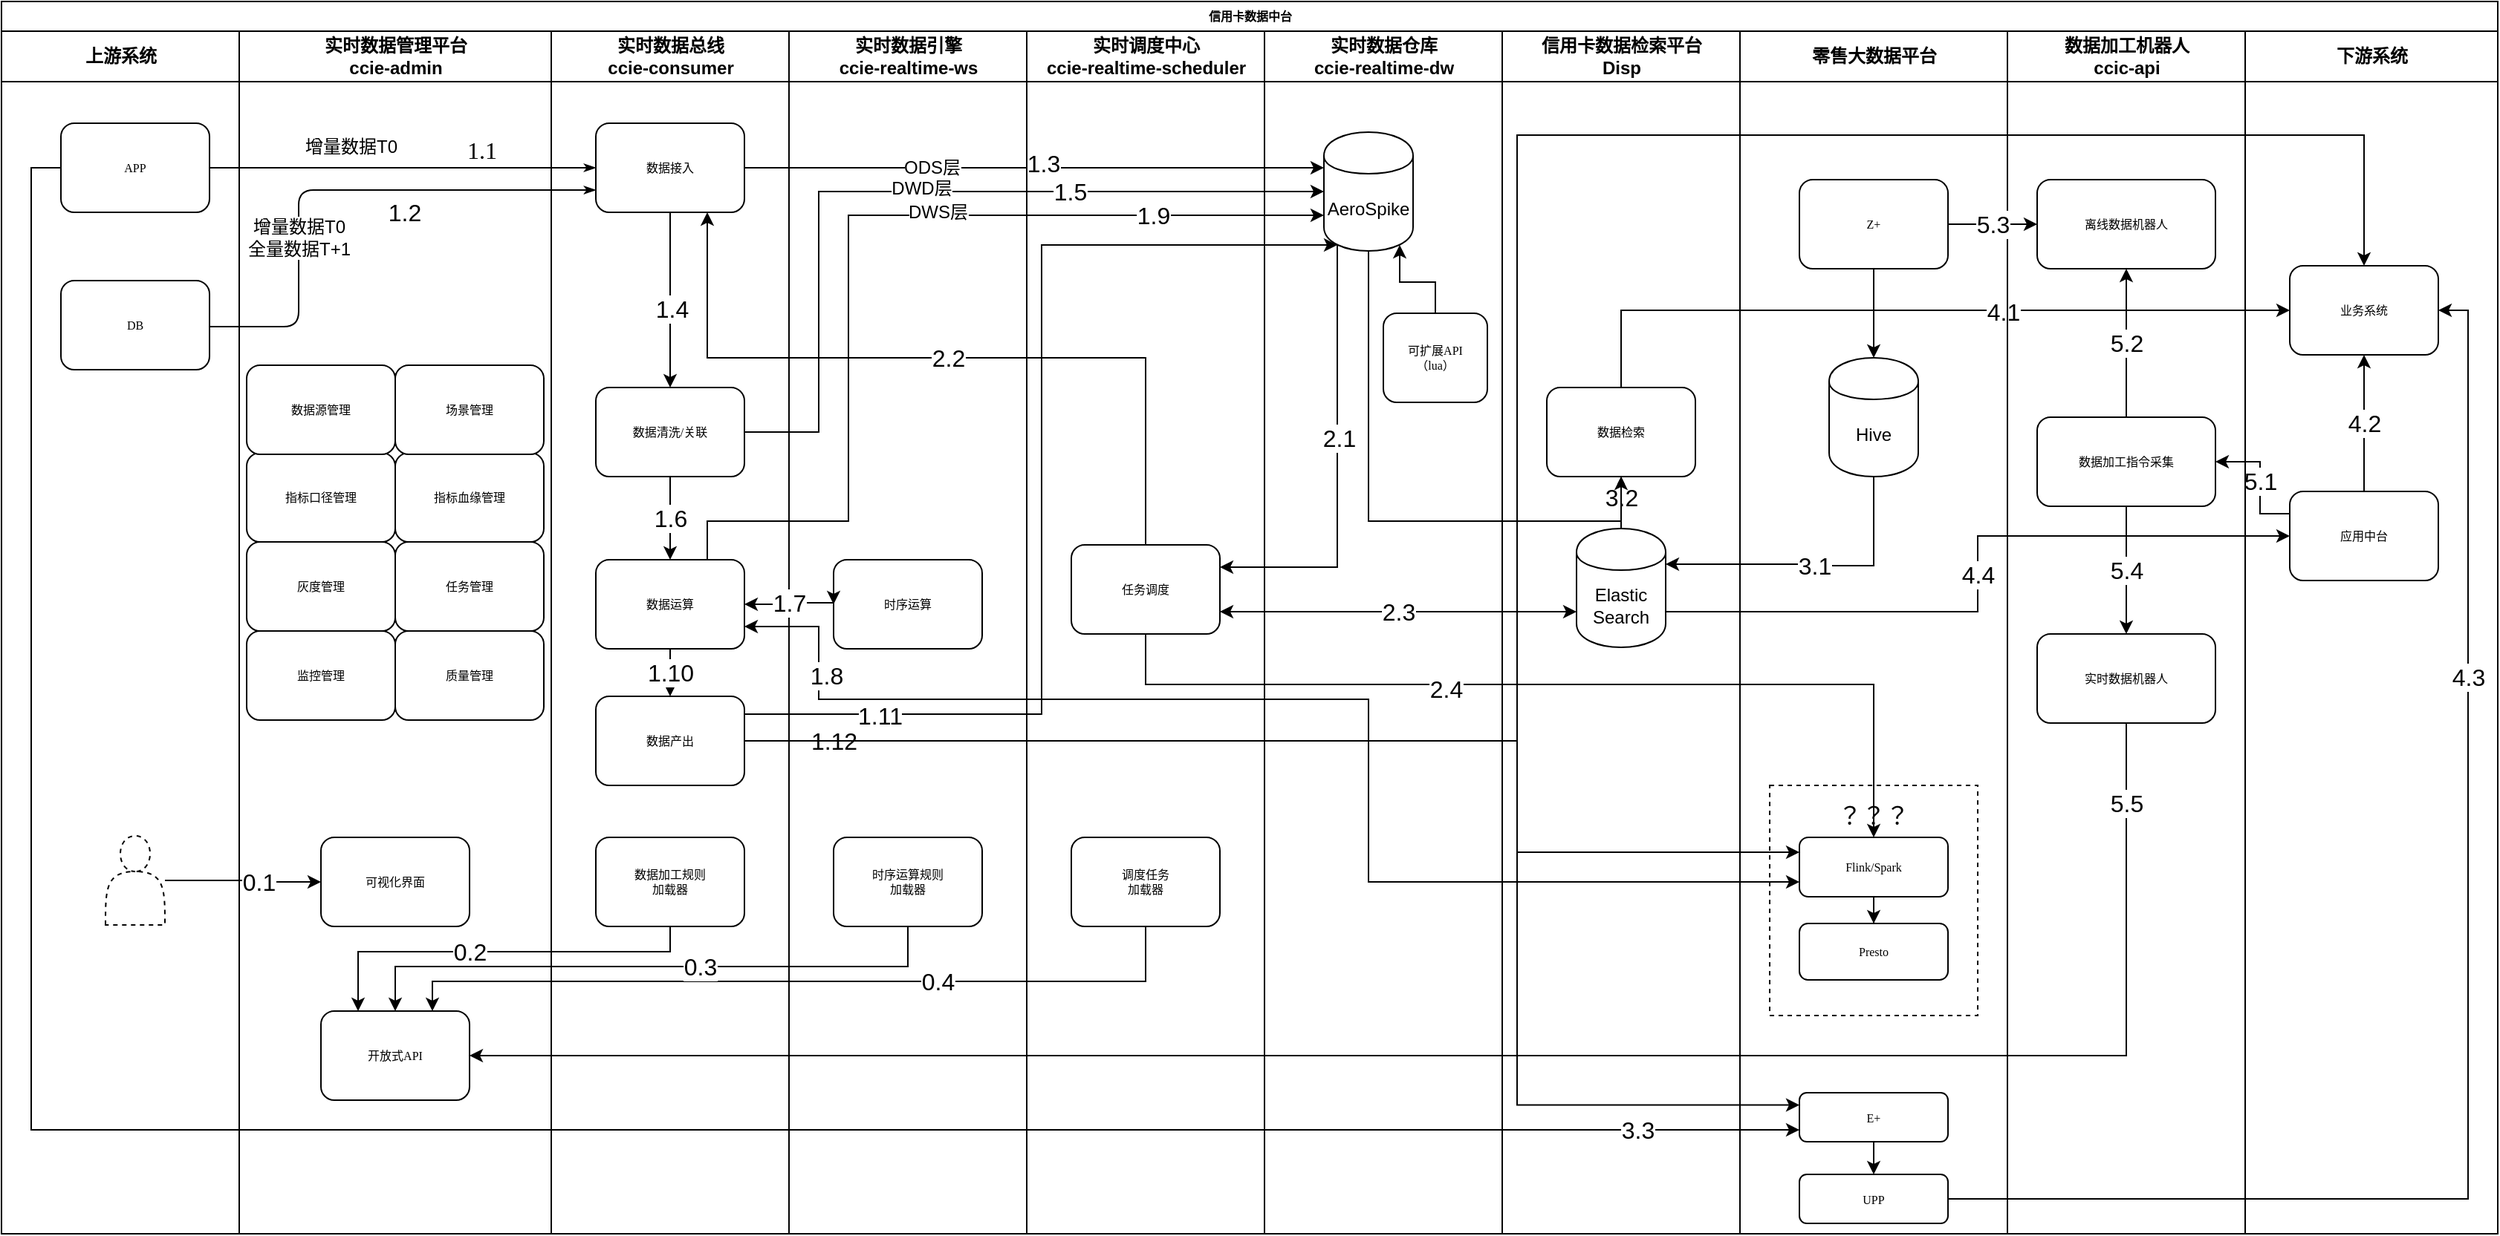 <mxfile version="12.2.6" type="github" pages="6"><diagram name="Page-1" id="74e2e168-ea6b-b213-b513-2b3c1d86103e"><mxGraphModel dx="932" dy="488" grid="1" gridSize="10" guides="1" tooltips="1" connect="1" arrows="1" fold="1" page="1" pageScale="1" pageWidth="1100" pageHeight="850" background="#ffffff" math="0" shadow="0"><root><mxCell id="0"/><mxCell id="1" parent="0"/><mxCell id="77e6c97f196da883-1" value="&lt;font face=&quot;helvetica&quot;&gt;信用卡数据中台&lt;/font&gt;" style="swimlane;html=1;childLayout=stackLayout;startSize=20;rounded=0;shadow=0;labelBackgroundColor=none;strokeColor=#000000;strokeWidth=1;fillColor=#ffffff;fontFamily=Verdana;fontSize=8;fontColor=#000000;align=center;" parent="1" vertex="1"><mxGeometry x="90" y="110" width="1680" height="830" as="geometry"/></mxCell><mxCell id="77e6c97f196da883-2" value="上游系统" style="swimlane;html=1;startSize=34;" parent="77e6c97f196da883-1" vertex="1"><mxGeometry y="20" width="160" height="810" as="geometry"/></mxCell><mxCell id="77e6c97f196da883-8" value="APP" style="rounded=1;whiteSpace=wrap;html=1;shadow=0;labelBackgroundColor=none;strokeColor=#000000;strokeWidth=1;fillColor=#ffffff;fontFamily=Verdana;fontSize=8;fontColor=#000000;align=center;" parent="77e6c97f196da883-2" vertex="1"><mxGeometry x="40" y="62" width="100" height="60" as="geometry"/></mxCell><mxCell id="77e6c97f196da883-9" value="DB" style="rounded=1;whiteSpace=wrap;html=1;shadow=0;labelBackgroundColor=none;strokeColor=#000000;strokeWidth=1;fillColor=#ffffff;fontFamily=Verdana;fontSize=8;fontColor=#000000;align=center;" parent="77e6c97f196da883-2" vertex="1"><mxGeometry x="40" y="168" width="100" height="60" as="geometry"/></mxCell><mxCell id="GKuyDEXL-6tNKoXQ9qeD-87" value="" style="shape=actor;whiteSpace=wrap;html=1;dashed=1;fontSize=16;" parent="77e6c97f196da883-2" vertex="1"><mxGeometry x="70" y="542" width="40" height="60" as="geometry"/></mxCell><mxCell id="77e6c97f196da883-26" value="1.1" style="edgeStyle=orthogonalEdgeStyle;rounded=1;html=1;labelBackgroundColor=none;startArrow=none;startFill=0;startSize=5;endArrow=classicThin;endFill=1;endSize=5;jettySize=auto;orthogonalLoop=1;strokeColor=#000000;strokeWidth=1;fontFamily=Verdana;fontSize=16;fontColor=#000000;" parent="77e6c97f196da883-1" source="77e6c97f196da883-8" target="77e6c97f196da883-11" edge="1"><mxGeometry x="0.417" y="12" relative="1" as="geometry"><mxPoint x="-1" as="offset"/></mxGeometry></mxCell><mxCell id="G79m9ErV0fPeYQO3tm_O-46" value="增量数据T0" style="text;html=1;resizable=0;points=[];align=center;verticalAlign=middle;labelBackgroundColor=#ffffff;" parent="77e6c97f196da883-26" vertex="1" connectable="0"><mxGeometry x="-0.493" y="-1" relative="1" as="geometry"><mxPoint x="28.5" y="-15" as="offset"/></mxGeometry></mxCell><mxCell id="GKuyDEXL-6tNKoXQ9qeD-31" value="实时数据管理平台&lt;br&gt;ccie-admin" style="swimlane;html=1;startSize=34;" parent="77e6c97f196da883-1" vertex="1"><mxGeometry x="160" y="20" width="210" height="810" as="geometry"/></mxCell><mxCell id="GKuyDEXL-6tNKoXQ9qeD-77" value="开放式API" style="rounded=1;whiteSpace=wrap;html=1;shadow=0;labelBackgroundColor=none;strokeColor=#000000;strokeWidth=1;fillColor=#ffffff;fontFamily=Verdana;fontSize=8;fontColor=#000000;align=center;" parent="GKuyDEXL-6tNKoXQ9qeD-31" vertex="1"><mxGeometry x="55" y="660" width="100" height="60" as="geometry"/></mxCell><mxCell id="NrXdNAdSBBSGXel7YNwZ-3" value="任务管理" style="rounded=1;whiteSpace=wrap;html=1;shadow=0;labelBackgroundColor=none;strokeColor=#000000;strokeWidth=1;fillColor=#ffffff;fontFamily=Verdana;fontSize=8;fontColor=#000000;align=center;" parent="GKuyDEXL-6tNKoXQ9qeD-31" vertex="1"><mxGeometry x="105" y="344" width="100" height="60" as="geometry"/></mxCell><mxCell id="NrXdNAdSBBSGXel7YNwZ-4" value="指标血缘管理" style="rounded=1;whiteSpace=wrap;html=1;shadow=0;labelBackgroundColor=none;strokeColor=#000000;strokeWidth=1;fillColor=#ffffff;fontFamily=Verdana;fontSize=8;fontColor=#000000;align=center;" parent="GKuyDEXL-6tNKoXQ9qeD-31" vertex="1"><mxGeometry x="105" y="284" width="100" height="60" as="geometry"/></mxCell><mxCell id="NrXdNAdSBBSGXel7YNwZ-6" value="灰度管理" style="rounded=1;whiteSpace=wrap;html=1;shadow=0;labelBackgroundColor=none;strokeColor=#000000;strokeWidth=1;fillColor=#ffffff;fontFamily=Verdana;fontSize=8;fontColor=#000000;align=center;" parent="GKuyDEXL-6tNKoXQ9qeD-31" vertex="1"><mxGeometry x="5" y="344" width="100" height="60" as="geometry"/></mxCell><mxCell id="NrXdNAdSBBSGXel7YNwZ-7" value="指标口径管理" style="rounded=1;whiteSpace=wrap;html=1;shadow=0;labelBackgroundColor=none;strokeColor=#000000;strokeWidth=1;fillColor=#ffffff;fontFamily=Verdana;fontSize=8;fontColor=#000000;align=center;" parent="GKuyDEXL-6tNKoXQ9qeD-31" vertex="1"><mxGeometry x="5" y="284" width="100" height="60" as="geometry"/></mxCell><mxCell id="NrXdNAdSBBSGXel7YNwZ-8" value="场景管理" style="rounded=1;whiteSpace=wrap;html=1;shadow=0;labelBackgroundColor=none;strokeColor=#000000;strokeWidth=1;fillColor=#ffffff;fontFamily=Verdana;fontSize=8;fontColor=#000000;align=center;" parent="GKuyDEXL-6tNKoXQ9qeD-31" vertex="1"><mxGeometry x="105" y="225" width="100" height="60" as="geometry"/></mxCell><mxCell id="NrXdNAdSBBSGXel7YNwZ-10" value="数据源管理" style="rounded=1;whiteSpace=wrap;html=1;shadow=0;labelBackgroundColor=none;strokeColor=#000000;strokeWidth=1;fillColor=#ffffff;fontFamily=Verdana;fontSize=8;fontColor=#000000;align=center;" parent="GKuyDEXL-6tNKoXQ9qeD-31" vertex="1"><mxGeometry x="5" y="225" width="100" height="60" as="geometry"/></mxCell><mxCell id="NrXdNAdSBBSGXel7YNwZ-5" value="监控管理" style="rounded=1;whiteSpace=wrap;html=1;shadow=0;labelBackgroundColor=none;strokeColor=#000000;strokeWidth=1;fillColor=#ffffff;fontFamily=Verdana;fontSize=8;fontColor=#000000;align=center;" parent="GKuyDEXL-6tNKoXQ9qeD-31" vertex="1"><mxGeometry x="5" y="404" width="100" height="60" as="geometry"/></mxCell><mxCell id="NrXdNAdSBBSGXel7YNwZ-16" value="质量管理" style="rounded=1;whiteSpace=wrap;html=1;shadow=0;labelBackgroundColor=none;strokeColor=#000000;strokeWidth=1;fillColor=#ffffff;fontFamily=Verdana;fontSize=8;fontColor=#000000;align=center;" parent="GKuyDEXL-6tNKoXQ9qeD-31" vertex="1"><mxGeometry x="105" y="404" width="100" height="60" as="geometry"/></mxCell><mxCell id="vy5xyk9oEby_f0PFM-cl-1" value="可视化界面" style="rounded=1;whiteSpace=wrap;html=1;shadow=0;labelBackgroundColor=none;strokeColor=#000000;strokeWidth=1;fillColor=#ffffff;fontFamily=Verdana;fontSize=8;fontColor=#000000;align=center;" parent="GKuyDEXL-6tNKoXQ9qeD-31" vertex="1"><mxGeometry x="55" y="543" width="100" height="60" as="geometry"/></mxCell><mxCell id="77e6c97f196da883-28" style="edgeStyle=orthogonalEdgeStyle;rounded=1;html=1;labelBackgroundColor=none;startArrow=none;startFill=0;startSize=5;endArrow=classicThin;endFill=1;endSize=5;jettySize=auto;orthogonalLoop=1;strokeColor=#000000;strokeWidth=1;fontFamily=Verdana;fontSize=8;fontColor=#000000;entryX=0;entryY=0.75;entryDx=0;entryDy=0;" parent="77e6c97f196da883-1" source="77e6c97f196da883-9" target="77e6c97f196da883-11" edge="1"><mxGeometry relative="1" as="geometry"><mxPoint x="200" y="173" as="targetPoint"/><Array as="points"><mxPoint x="200" y="219"/><mxPoint x="200" y="127"/></Array></mxGeometry></mxCell><mxCell id="G79m9ErV0fPeYQO3tm_O-47" value="增量数据T0&lt;br&gt;全量数据T+1" style="text;html=1;resizable=0;points=[];align=center;verticalAlign=middle;labelBackgroundColor=#FFFFFF;" parent="77e6c97f196da883-28" vertex="1" connectable="0"><mxGeometry x="-0.171" relative="1" as="geometry"><mxPoint x="-0.5" y="26" as="offset"/></mxGeometry></mxCell><mxCell id="GKuyDEXL-6tNKoXQ9qeD-83" value="&lt;font style=&quot;font-size: 16px&quot;&gt;1.2&lt;/font&gt;" style="text;html=1;resizable=0;points=[];align=center;verticalAlign=middle;labelBackgroundColor=#ffffff;fontSize=16;" parent="77e6c97f196da883-28" vertex="1" connectable="0"><mxGeometry x="0.244" y="-1" relative="1" as="geometry"><mxPoint x="3.5" y="14" as="offset"/></mxGeometry></mxCell><mxCell id="77e6c97f196da883-4" value="实时数据总线&lt;br&gt;ccie-consumer" style="swimlane;html=1;startSize=34;" parent="77e6c97f196da883-1" vertex="1"><mxGeometry x="370" y="20" width="160" height="810" as="geometry"/></mxCell><mxCell id="GKuyDEXL-6tNKoXQ9qeD-27" value="" style="edgeStyle=orthogonalEdgeStyle;rounded=0;orthogonalLoop=1;jettySize=auto;html=1;entryX=0.5;entryY=0;entryDx=0;entryDy=0;" parent="77e6c97f196da883-4" source="77e6c97f196da883-11" target="GKuyDEXL-6tNKoXQ9qeD-22" edge="1"><mxGeometry relative="1" as="geometry"><mxPoint x="81" y="218" as="targetPoint"/></mxGeometry></mxCell><mxCell id="GKuyDEXL-6tNKoXQ9qeD-96" value="1.4" style="text;html=1;resizable=0;points=[];align=center;verticalAlign=middle;labelBackgroundColor=#ffffff;fontSize=16;" parent="GKuyDEXL-6tNKoXQ9qeD-27" vertex="1" connectable="0"><mxGeometry x="0.099" y="1" relative="1" as="geometry"><mxPoint as="offset"/></mxGeometry></mxCell><mxCell id="77e6c97f196da883-11" value="数据接入" style="rounded=1;whiteSpace=wrap;html=1;shadow=0;labelBackgroundColor=none;strokeColor=#000000;strokeWidth=1;fillColor=#ffffff;fontFamily=Verdana;fontSize=8;fontColor=#000000;align=center;" parent="77e6c97f196da883-4" vertex="1"><mxGeometry x="30" y="62" width="100" height="60" as="geometry"/></mxCell><mxCell id="GKuyDEXL-6tNKoXQ9qeD-54" value="1.6" style="edgeStyle=orthogonalEdgeStyle;rounded=0;orthogonalLoop=1;jettySize=auto;html=1;fontSize=16;" parent="77e6c97f196da883-4" source="GKuyDEXL-6tNKoXQ9qeD-22" target="GKuyDEXL-6tNKoXQ9qeD-53" edge="1"><mxGeometry relative="1" as="geometry"/></mxCell><mxCell id="GKuyDEXL-6tNKoXQ9qeD-22" value="数据清洗/关联" style="rounded=1;whiteSpace=wrap;html=1;shadow=0;labelBackgroundColor=none;strokeColor=#000000;strokeWidth=1;fillColor=#ffffff;fontFamily=Verdana;fontSize=8;fontColor=#000000;align=center;" parent="77e6c97f196da883-4" vertex="1"><mxGeometry x="30" y="240" width="100" height="60" as="geometry"/></mxCell><mxCell id="GKuyDEXL-6tNKoXQ9qeD-47" value="数据加工规则&lt;br&gt;加载器" style="rounded=1;whiteSpace=wrap;html=1;shadow=0;labelBackgroundColor=none;strokeColor=#000000;strokeWidth=1;fillColor=#ffffff;fontFamily=Verdana;fontSize=8;fontColor=#000000;align=center;" parent="77e6c97f196da883-4" vertex="1"><mxGeometry x="30" y="543" width="100" height="60" as="geometry"/></mxCell><mxCell id="GKuyDEXL-6tNKoXQ9qeD-204" value="1.10" style="edgeStyle=orthogonalEdgeStyle;rounded=0;orthogonalLoop=1;jettySize=auto;html=1;startArrow=none;startFill=0;fontSize=16;" parent="77e6c97f196da883-4" source="GKuyDEXL-6tNKoXQ9qeD-53" target="GKuyDEXL-6tNKoXQ9qeD-203" edge="1"><mxGeometry relative="1" as="geometry"/></mxCell><mxCell id="GKuyDEXL-6tNKoXQ9qeD-53" value="数据运算" style="rounded=1;whiteSpace=wrap;html=1;shadow=0;labelBackgroundColor=none;strokeColor=#000000;strokeWidth=1;fillColor=#ffffff;fontFamily=Verdana;fontSize=8;fontColor=#000000;align=center;" parent="77e6c97f196da883-4" vertex="1"><mxGeometry x="30" y="356" width="100" height="60" as="geometry"/></mxCell><mxCell id="GKuyDEXL-6tNKoXQ9qeD-203" value="数据产出" style="rounded=1;whiteSpace=wrap;html=1;shadow=0;labelBackgroundColor=none;strokeColor=#000000;strokeWidth=1;fillColor=#ffffff;fontFamily=Verdana;fontSize=8;fontColor=#000000;align=center;" parent="77e6c97f196da883-4" vertex="1"><mxGeometry x="30" y="448" width="100" height="60" as="geometry"/></mxCell><mxCell id="GKuyDEXL-6tNKoXQ9qeD-2" value="2.2" style="edgeStyle=orthogonalEdgeStyle;rounded=0;orthogonalLoop=1;jettySize=auto;html=1;entryX=0.75;entryY=1;entryDx=0;entryDy=0;exitX=0.5;exitY=0;exitDx=0;exitDy=0;fontSize=16;" parent="77e6c97f196da883-1" source="GKuyDEXL-6tNKoXQ9qeD-41" target="77e6c97f196da883-11" edge="1"><mxGeometry relative="1" as="geometry"><mxPoint x="1230" y="98" as="sourcePoint"/><Array as="points"><mxPoint x="750" y="240"/><mxPoint x="455" y="240"/></Array></mxGeometry></mxCell><mxCell id="GKuyDEXL-6tNKoXQ9qeD-13" value="" style="edgeStyle=orthogonalEdgeStyle;rounded=0;orthogonalLoop=1;jettySize=auto;html=1;entryX=0;entryY=0.3;entryDx=0;entryDy=0;" parent="77e6c97f196da883-1" source="77e6c97f196da883-11" target="GKuyDEXL-6tNKoXQ9qeD-4" edge="1"><mxGeometry relative="1" as="geometry"/></mxCell><mxCell id="GKuyDEXL-6tNKoXQ9qeD-25" value="ODS层" style="text;html=1;resizable=0;points=[];align=center;verticalAlign=middle;labelBackgroundColor=#ffffff;" parent="GKuyDEXL-6tNKoXQ9qeD-13" vertex="1" connectable="0"><mxGeometry x="-0.155" y="-1" relative="1" as="geometry"><mxPoint x="-39" y="-1" as="offset"/></mxGeometry></mxCell><mxCell id="GKuyDEXL-6tNKoXQ9qeD-97" value="1.3" style="text;html=1;resizable=0;points=[];align=center;verticalAlign=middle;labelBackgroundColor=#ffffff;fontSize=16;" parent="GKuyDEXL-6tNKoXQ9qeD-13" vertex="1" connectable="0"><mxGeometry x="0.028" y="3" relative="1" as="geometry"><mxPoint as="offset"/></mxGeometry></mxCell><mxCell id="GKuyDEXL-6tNKoXQ9qeD-28" style="edgeStyle=orthogonalEdgeStyle;rounded=0;orthogonalLoop=1;jettySize=auto;html=1;entryX=0;entryY=0.5;entryDx=0;entryDy=0;exitX=1;exitY=0.5;exitDx=0;exitDy=0;" parent="77e6c97f196da883-1" source="GKuyDEXL-6tNKoXQ9qeD-22" target="GKuyDEXL-6tNKoXQ9qeD-4" edge="1"><mxGeometry relative="1" as="geometry"><Array as="points"><mxPoint x="550" y="290"/><mxPoint x="550" y="128"/></Array></mxGeometry></mxCell><mxCell id="GKuyDEXL-6tNKoXQ9qeD-30" value="DWD层" style="text;html=1;resizable=0;points=[];align=center;verticalAlign=middle;labelBackgroundColor=#ffffff;" parent="GKuyDEXL-6tNKoXQ9qeD-28" vertex="1" connectable="0"><mxGeometry x="0.02" y="2" relative="1" as="geometry"><mxPoint x="-1" as="offset"/></mxGeometry></mxCell><mxCell id="GKuyDEXL-6tNKoXQ9qeD-98" value="1.5" style="text;html=1;resizable=0;points=[];align=center;verticalAlign=middle;labelBackgroundColor=#ffffff;fontSize=16;" parent="GKuyDEXL-6tNKoXQ9qeD-28" vertex="1" connectable="0"><mxGeometry x="0.322" y="1" relative="1" as="geometry"><mxPoint x="15.5" y="0.5" as="offset"/></mxGeometry></mxCell><mxCell id="GKuyDEXL-6tNKoXQ9qeD-8" value="实时数据引擎&lt;br&gt;ccie-realtime-ws" style="swimlane;html=1;startSize=34;" parent="77e6c97f196da883-1" vertex="1"><mxGeometry x="530" y="20" width="160" height="810" as="geometry"/></mxCell><mxCell id="GKuyDEXL-6tNKoXQ9qeD-11" value="时序运算" style="rounded=1;whiteSpace=wrap;html=1;shadow=0;labelBackgroundColor=none;strokeColor=#000000;strokeWidth=1;fillColor=#ffffff;fontFamily=Verdana;fontSize=8;fontColor=#000000;align=center;" parent="GKuyDEXL-6tNKoXQ9qeD-8" vertex="1"><mxGeometry x="30" y="356" width="100" height="60" as="geometry"/></mxCell><mxCell id="GKuyDEXL-6tNKoXQ9qeD-48" value="时序运算规则&lt;br&gt;加载器" style="rounded=1;whiteSpace=wrap;html=1;shadow=0;labelBackgroundColor=none;strokeColor=#000000;strokeWidth=1;fillColor=#ffffff;fontFamily=Verdana;fontSize=8;fontColor=#000000;align=center;" parent="GKuyDEXL-6tNKoXQ9qeD-8" vertex="1"><mxGeometry x="30" y="543" width="100" height="60" as="geometry"/></mxCell><mxCell id="GKuyDEXL-6tNKoXQ9qeD-37" value="实时调度中心&lt;br&gt;ccie-realtime-scheduler" style="swimlane;html=1;startSize=34;" parent="77e6c97f196da883-1" vertex="1"><mxGeometry x="690" y="20" width="160" height="810" as="geometry"/></mxCell><mxCell id="GKuyDEXL-6tNKoXQ9qeD-41" value="任务调度" style="rounded=1;whiteSpace=wrap;html=1;shadow=0;labelBackgroundColor=none;strokeColor=#000000;strokeWidth=1;fillColor=#ffffff;fontFamily=Verdana;fontSize=8;fontColor=#000000;align=center;" parent="GKuyDEXL-6tNKoXQ9qeD-37" vertex="1"><mxGeometry x="30" y="346" width="100" height="60" as="geometry"/></mxCell><mxCell id="GKuyDEXL-6tNKoXQ9qeD-63" value="调度任务&lt;br&gt;加载器" style="rounded=1;whiteSpace=wrap;html=1;shadow=0;labelBackgroundColor=none;strokeColor=#000000;strokeWidth=1;fillColor=#ffffff;fontFamily=Verdana;fontSize=8;fontColor=#000000;align=center;" parent="GKuyDEXL-6tNKoXQ9qeD-37" vertex="1"><mxGeometry x="30" y="543" width="100" height="60" as="geometry"/></mxCell><mxCell id="77e6c97f196da883-3" value="实时数据仓库&lt;br&gt;ccie-realtime-dw" style="swimlane;html=1;startSize=34;" parent="77e6c97f196da883-1" vertex="1"><mxGeometry x="850" y="20" width="160" height="810" as="geometry"><mxRectangle x="350" y="20" width="90" height="730" as="alternateBounds"/></mxGeometry></mxCell><mxCell id="GKuyDEXL-6tNKoXQ9qeD-4" value="AeroSpike" style="shape=cylinder;whiteSpace=wrap;html=1;boundedLbl=1;backgroundOutline=1;" parent="77e6c97f196da883-3" vertex="1"><mxGeometry x="40" y="68" width="60" height="80" as="geometry"/></mxCell><mxCell id="GKuyDEXL-6tNKoXQ9qeD-109" style="edgeStyle=orthogonalEdgeStyle;rounded=0;orthogonalLoop=1;jettySize=auto;html=1;exitX=0.5;exitY=0;exitDx=0;exitDy=0;entryX=0.85;entryY=0.95;entryDx=0;entryDy=0;entryPerimeter=0;startArrow=none;startFill=0;fontSize=16;" parent="77e6c97f196da883-3" source="GKuyDEXL-6tNKoXQ9qeD-17" target="GKuyDEXL-6tNKoXQ9qeD-4" edge="1"><mxGeometry relative="1" as="geometry"/></mxCell><mxCell id="GKuyDEXL-6tNKoXQ9qeD-17" value="可扩展API&lt;br&gt;（lua）" style="rounded=1;whiteSpace=wrap;html=1;shadow=0;labelBackgroundColor=none;strokeColor=#000000;strokeWidth=1;fillColor=#ffffff;fontFamily=Verdana;fontSize=8;fontColor=#000000;align=center;" parent="77e6c97f196da883-3" vertex="1"><mxGeometry x="80" y="190" width="70" height="60" as="geometry"/></mxCell><mxCell id="77e6c97f196da883-5" value="信用卡数据检索平台&lt;br&gt;Disp" style="swimlane;html=1;startSize=34;" parent="77e6c97f196da883-1" vertex="1"><mxGeometry x="1010" y="20" width="160" height="810" as="geometry"/></mxCell><mxCell id="77e6c97f196da883-15" value="数据检索" style="rounded=1;whiteSpace=wrap;html=1;shadow=0;labelBackgroundColor=none;strokeColor=#000000;strokeWidth=1;fillColor=#ffffff;fontFamily=Verdana;fontSize=8;fontColor=#000000;align=center;" parent="77e6c97f196da883-5" vertex="1"><mxGeometry x="30" y="240" width="100" height="60" as="geometry"/></mxCell><mxCell id="GKuyDEXL-6tNKoXQ9qeD-61" value="" style="edgeStyle=orthogonalEdgeStyle;rounded=0;orthogonalLoop=1;jettySize=auto;html=1;startArrow=none;startFill=0;" parent="77e6c97f196da883-5" source="GKuyDEXL-6tNKoXQ9qeD-59" target="77e6c97f196da883-15" edge="1"><mxGeometry relative="1" as="geometry"/></mxCell><mxCell id="doM_GCtcePFHyhmEbeYB-122" value="3.2" style="text;html=1;resizable=0;points=[];align=center;verticalAlign=middle;labelBackgroundColor=#ffffff;fontSize=16;" parent="GKuyDEXL-6tNKoXQ9qeD-61" vertex="1" connectable="0"><mxGeometry x="0.378" relative="1" as="geometry"><mxPoint as="offset"/></mxGeometry></mxCell><mxCell id="GKuyDEXL-6tNKoXQ9qeD-59" value="Elastic Search" style="shape=cylinder;whiteSpace=wrap;html=1;boundedLbl=1;backgroundOutline=1;" parent="77e6c97f196da883-5" vertex="1"><mxGeometry x="50" y="335" width="60" height="80" as="geometry"/></mxCell><mxCell id="77e6c97f196da883-6" value="零售大数据平台" style="swimlane;html=1;startSize=34;" parent="77e6c97f196da883-1" vertex="1"><mxGeometry x="1170" y="20" width="180" height="810" as="geometry"/></mxCell><mxCell id="GKuyDEXL-6tNKoXQ9qeD-72" value="？？？&lt;br style=&quot;font-size: 16px&quot;&gt;&lt;br style=&quot;font-size: 16px&quot;&gt;&lt;br style=&quot;font-size: 16px&quot;&gt;&lt;br style=&quot;font-size: 16px&quot;&gt;&lt;br style=&quot;font-size: 16px&quot;&gt;&lt;br style=&quot;font-size: 16px&quot;&gt;&lt;br style=&quot;font-size: 16px&quot;&gt;" style="whiteSpace=wrap;html=1;dashed=1;fontSize=16;" parent="77e6c97f196da883-6" vertex="1"><mxGeometry x="20" y="508" width="140" height="155" as="geometry"/></mxCell><mxCell id="GKuyDEXL-6tNKoXQ9qeD-44" value="Hive" style="shape=cylinder;whiteSpace=wrap;html=1;boundedLbl=1;backgroundOutline=1;" parent="77e6c97f196da883-6" vertex="1"><mxGeometry x="60" y="220" width="60" height="80" as="geometry"/></mxCell><mxCell id="GKuyDEXL-6tNKoXQ9qeD-71" value="" style="edgeStyle=orthogonalEdgeStyle;rounded=0;orthogonalLoop=1;jettySize=auto;html=1;startArrow=none;startFill=0;" parent="77e6c97f196da883-6" source="GKuyDEXL-6tNKoXQ9qeD-66" target="GKuyDEXL-6tNKoXQ9qeD-69" edge="1"><mxGeometry relative="1" as="geometry"/></mxCell><mxCell id="GKuyDEXL-6tNKoXQ9qeD-66" value="Flink/Spark" style="rounded=1;whiteSpace=wrap;html=1;shadow=0;labelBackgroundColor=none;strokeColor=#000000;strokeWidth=1;fillColor=#ffffff;fontFamily=Verdana;fontSize=8;fontColor=#000000;align=center;" parent="77e6c97f196da883-6" vertex="1"><mxGeometry x="40" y="543" width="100" height="40" as="geometry"/></mxCell><mxCell id="GKuyDEXL-6tNKoXQ9qeD-69" value="Presto" style="rounded=1;whiteSpace=wrap;html=1;shadow=0;labelBackgroundColor=none;strokeColor=#000000;strokeWidth=1;fillColor=#ffffff;fontFamily=Verdana;fontSize=8;fontColor=#000000;align=center;" parent="77e6c97f196da883-6" vertex="1"><mxGeometry x="40" y="601" width="100" height="38" as="geometry"/></mxCell><mxCell id="GKuyDEXL-6tNKoXQ9qeD-197" value="E+" style="rounded=1;whiteSpace=wrap;html=1;shadow=0;labelBackgroundColor=none;strokeColor=#000000;strokeWidth=1;fillColor=#ffffff;fontFamily=Verdana;fontSize=8;fontColor=#000000;align=center;" parent="77e6c97f196da883-6" vertex="1"><mxGeometry x="40" y="715" width="100" height="33" as="geometry"/></mxCell><mxCell id="GKuyDEXL-6tNKoXQ9qeD-199" value="UPP" style="rounded=1;whiteSpace=wrap;html=1;shadow=0;labelBackgroundColor=none;strokeColor=#000000;strokeWidth=1;fillColor=#ffffff;fontFamily=Verdana;fontSize=8;fontColor=#000000;align=center;" parent="77e6c97f196da883-6" vertex="1"><mxGeometry x="40" y="770" width="100" height="33" as="geometry"/></mxCell><mxCell id="GKuyDEXL-6tNKoXQ9qeD-202" style="edgeStyle=orthogonalEdgeStyle;rounded=0;orthogonalLoop=1;jettySize=auto;html=1;entryX=0.5;entryY=0;entryDx=0;entryDy=0;startArrow=none;startFill=0;fontSize=16;" parent="77e6c97f196da883-6" source="GKuyDEXL-6tNKoXQ9qeD-197" target="GKuyDEXL-6tNKoXQ9qeD-199" edge="1"><mxGeometry relative="1" as="geometry"/></mxCell><mxCell id="GKuyDEXL-6tNKoXQ9qeD-223" style="edgeStyle=orthogonalEdgeStyle;rounded=0;orthogonalLoop=1;jettySize=auto;html=1;exitX=0.5;exitY=1;exitDx=0;exitDy=0;entryX=0.5;entryY=0;entryDx=0;entryDy=0;startArrow=none;startFill=0;fontSize=16;" parent="77e6c97f196da883-6" source="GKuyDEXL-6tNKoXQ9qeD-221" target="GKuyDEXL-6tNKoXQ9qeD-44" edge="1"><mxGeometry relative="1" as="geometry"><Array as="points"><mxPoint x="90" y="160"/></Array></mxGeometry></mxCell><mxCell id="GKuyDEXL-6tNKoXQ9qeD-221" value="Z+" style="rounded=1;whiteSpace=wrap;html=1;shadow=0;labelBackgroundColor=none;strokeColor=#000000;strokeWidth=1;fillColor=#ffffff;fontFamily=Verdana;fontSize=8;fontColor=#000000;align=center;" parent="77e6c97f196da883-6" vertex="1"><mxGeometry x="40" y="100" width="100" height="60" as="geometry"/></mxCell><mxCell id="GKuyDEXL-6tNKoXQ9qeD-55" value="1.7" style="edgeStyle=orthogonalEdgeStyle;rounded=0;orthogonalLoop=1;jettySize=auto;html=1;startArrow=classic;startFill=1;fontSize=16;exitX=1;exitY=0.5;exitDx=0;exitDy=0;entryX=0;entryY=0.5;entryDx=0;entryDy=0;" parent="77e6c97f196da883-1" source="GKuyDEXL-6tNKoXQ9qeD-53" target="GKuyDEXL-6tNKoXQ9qeD-11" edge="1"><mxGeometry relative="1" as="geometry"><Array as="points"><mxPoint x="500" y="406"/><mxPoint x="530" y="406"/><mxPoint x="530" y="405"/></Array></mxGeometry></mxCell><mxCell id="GKuyDEXL-6tNKoXQ9qeD-57" value="1.9" style="edgeStyle=orthogonalEdgeStyle;rounded=0;orthogonalLoop=1;jettySize=auto;html=1;exitX=0.75;exitY=0;exitDx=0;exitDy=0;startArrow=none;startFill=0;entryX=0;entryY=0.7;entryDx=0;entryDy=0;fontSize=16;" parent="77e6c97f196da883-1" source="GKuyDEXL-6tNKoXQ9qeD-53" target="GKuyDEXL-6tNKoXQ9qeD-4" edge="1"><mxGeometry x="0.643" relative="1" as="geometry"><mxPoint x="560" y="230" as="targetPoint"/><Array as="points"><mxPoint x="475" y="350"/><mxPoint x="570" y="350"/><mxPoint x="570" y="144"/></Array><mxPoint as="offset"/></mxGeometry></mxCell><mxCell id="GKuyDEXL-6tNKoXQ9qeD-62" value="DWS层" style="text;html=1;resizable=0;points=[];align=center;verticalAlign=middle;labelBackgroundColor=#ffffff;" parent="GKuyDEXL-6tNKoXQ9qeD-57" vertex="1" connectable="0"><mxGeometry x="0.171" y="-2" relative="1" as="geometry"><mxPoint x="8" y="-4" as="offset"/></mxGeometry></mxCell><mxCell id="GKuyDEXL-6tNKoXQ9qeD-70" style="edgeStyle=orthogonalEdgeStyle;rounded=0;orthogonalLoop=1;jettySize=auto;html=1;entryX=0;entryY=0.75;entryDx=0;entryDy=0;startArrow=classic;startFill=1;exitX=1;exitY=0.75;exitDx=0;exitDy=0;" parent="77e6c97f196da883-1" source="GKuyDEXL-6tNKoXQ9qeD-53" target="GKuyDEXL-6tNKoXQ9qeD-66" edge="1"><mxGeometry relative="1" as="geometry"><Array as="points"><mxPoint x="550" y="421"/><mxPoint x="550" y="470"/><mxPoint x="920" y="470"/><mxPoint x="920" y="593"/></Array></mxGeometry></mxCell><mxCell id="GKuyDEXL-6tNKoXQ9qeD-110" value="1.8" style="text;html=1;resizable=0;points=[];align=center;verticalAlign=middle;labelBackgroundColor=#ffffff;fontSize=16;" parent="GKuyDEXL-6tNKoXQ9qeD-70" vertex="1" connectable="0"><mxGeometry x="-0.152" y="3" relative="1" as="geometry"><mxPoint x="-270" y="-13" as="offset"/></mxGeometry></mxCell><mxCell id="GKuyDEXL-6tNKoXQ9qeD-75" value="3.1" style="edgeStyle=orthogonalEdgeStyle;rounded=0;orthogonalLoop=1;jettySize=auto;html=1;startArrow=none;startFill=0;fontSize=16;entryX=1;entryY=0.3;entryDx=0;entryDy=0;exitX=0.5;exitY=1;exitDx=0;exitDy=0;" parent="77e6c97f196da883-1" source="GKuyDEXL-6tNKoXQ9qeD-44" target="GKuyDEXL-6tNKoXQ9qeD-59" edge="1"><mxGeometry relative="1" as="geometry"><Array as="points"><mxPoint x="1260" y="380"/><mxPoint x="1220" y="380"/><mxPoint x="1220" y="379"/></Array><mxPoint x="1220" y="320" as="sourcePoint"/></mxGeometry></mxCell><mxCell id="GKuyDEXL-6tNKoXQ9qeD-78" style="edgeStyle=orthogonalEdgeStyle;rounded=0;orthogonalLoop=1;jettySize=auto;html=1;startArrow=classic;startFill=1;fontSize=16;endArrow=none;endFill=0;" parent="77e6c97f196da883-1" source="GKuyDEXL-6tNKoXQ9qeD-74" target="77e6c97f196da883-15" edge="1"><mxGeometry relative="1" as="geometry"/></mxCell><mxCell id="GKuyDEXL-6tNKoXQ9qeD-112" value="4.1" style="text;html=1;resizable=0;points=[];align=center;verticalAlign=middle;labelBackgroundColor=#ffffff;fontSize=16;" parent="GKuyDEXL-6tNKoXQ9qeD-78" vertex="1" connectable="0"><mxGeometry x="-0.232" y="1" relative="1" as="geometry"><mxPoint as="offset"/></mxGeometry></mxCell><mxCell id="GKuyDEXL-6tNKoXQ9qeD-80" value="4.4" style="edgeStyle=orthogonalEdgeStyle;rounded=0;orthogonalLoop=1;jettySize=auto;html=1;entryX=1;entryY=0.7;entryDx=0;entryDy=0;startArrow=classic;startFill=1;fontSize=16;endArrow=none;endFill=0;" parent="77e6c97f196da883-1" source="GKuyDEXL-6tNKoXQ9qeD-73" target="GKuyDEXL-6tNKoXQ9qeD-59" edge="1"><mxGeometry relative="1" as="geometry"/></mxCell><mxCell id="GKuyDEXL-6tNKoXQ9qeD-102" value="" style="edgeStyle=orthogonalEdgeStyle;rounded=0;orthogonalLoop=1;jettySize=auto;html=1;entryX=1;entryY=0.25;entryDx=0;entryDy=0;startArrow=none;startFill=0;fontSize=16;exitX=0.15;exitY=0.95;exitDx=0;exitDy=0;exitPerimeter=0;" parent="77e6c97f196da883-1" source="GKuyDEXL-6tNKoXQ9qeD-4" target="GKuyDEXL-6tNKoXQ9qeD-41" edge="1"><mxGeometry relative="1" as="geometry"><Array as="points"><mxPoint x="899" y="381"/></Array></mxGeometry></mxCell><mxCell id="MAVQIm0VmihP0LC2XCnl-6" value="2.1" style="text;html=1;resizable=0;points=[];align=center;verticalAlign=middle;labelBackgroundColor=#ffffff;fontSize=16;" parent="GKuyDEXL-6tNKoXQ9qeD-102" vertex="1" connectable="0"><mxGeometry x="-0.123" y="1" relative="1" as="geometry"><mxPoint as="offset"/></mxGeometry></mxCell><mxCell id="GKuyDEXL-6tNKoXQ9qeD-105" value="2.3" style="edgeStyle=orthogonalEdgeStyle;rounded=0;orthogonalLoop=1;jettySize=auto;html=1;entryX=1;entryY=0.75;entryDx=0;entryDy=0;startArrow=classic;startFill=1;fontSize=16;exitX=0;exitY=0.7;exitDx=0;exitDy=0;" parent="77e6c97f196da883-1" source="GKuyDEXL-6tNKoXQ9qeD-59" target="GKuyDEXL-6tNKoXQ9qeD-41" edge="1"><mxGeometry relative="1" as="geometry"><Array as="points"><mxPoint x="1010" y="411"/><mxPoint x="1010" y="411"/></Array></mxGeometry></mxCell><mxCell id="GKuyDEXL-6tNKoXQ9qeD-200" style="edgeStyle=orthogonalEdgeStyle;rounded=0;orthogonalLoop=1;jettySize=auto;html=1;startArrow=none;startFill=0;fontSize=16;exitX=0;exitY=0.5;exitDx=0;exitDy=0;entryX=0;entryY=0.75;entryDx=0;entryDy=0;" parent="77e6c97f196da883-1" source="77e6c97f196da883-8" target="GKuyDEXL-6tNKoXQ9qeD-197" edge="1"><mxGeometry relative="1" as="geometry"><mxPoint x="1190" y="716" as="targetPoint"/><Array as="points"><mxPoint x="20" y="112"/><mxPoint x="20" y="760"/><mxPoint x="1210" y="760"/></Array></mxGeometry></mxCell><mxCell id="GKuyDEXL-6tNKoXQ9qeD-208" value="3.3" style="text;html=1;resizable=0;points=[];align=center;verticalAlign=middle;labelBackgroundColor=#ffffff;fontSize=16;" parent="GKuyDEXL-6tNKoXQ9qeD-200" vertex="1" connectable="0"><mxGeometry x="0.638" y="-2" relative="1" as="geometry"><mxPoint x="226.333" y="-2.5" as="offset"/></mxGeometry></mxCell><mxCell id="GKuyDEXL-6tNKoXQ9qeD-210" value="4.3" style="edgeStyle=orthogonalEdgeStyle;rounded=0;orthogonalLoop=1;jettySize=auto;html=1;exitX=1;exitY=0.5;exitDx=0;exitDy=0;entryX=1;entryY=0.5;entryDx=0;entryDy=0;startArrow=classic;startFill=1;fontSize=16;endArrow=none;endFill=0;" parent="77e6c97f196da883-1" source="GKuyDEXL-6tNKoXQ9qeD-74" target="GKuyDEXL-6tNKoXQ9qeD-199" edge="1"><mxGeometry x="-0.449" relative="1" as="geometry"><Array as="points"><mxPoint x="1660" y="208"/><mxPoint x="1660" y="807"/></Array><mxPoint as="offset"/></mxGeometry></mxCell><mxCell id="GKuyDEXL-6tNKoXQ9qeD-216" value="数据加工机器人&lt;br&gt;ccic-api" style="swimlane;html=1;startSize=34;" parent="77e6c97f196da883-1" vertex="1"><mxGeometry x="1350" y="20" width="160" height="810" as="geometry"/></mxCell><mxCell id="GKuyDEXL-6tNKoXQ9qeD-220" value="离线数据机器人" style="rounded=1;whiteSpace=wrap;html=1;shadow=0;labelBackgroundColor=none;strokeColor=#000000;strokeWidth=1;fillColor=#ffffff;fontFamily=Verdana;fontSize=8;fontColor=#000000;align=center;" parent="GKuyDEXL-6tNKoXQ9qeD-216" vertex="1"><mxGeometry x="20" y="100" width="120" height="60" as="geometry"/></mxCell><mxCell id="GKuyDEXL-6tNKoXQ9qeD-229" value="实时数据机器人" style="rounded=1;whiteSpace=wrap;html=1;shadow=0;labelBackgroundColor=none;strokeColor=#000000;strokeWidth=1;fillColor=#ffffff;fontFamily=Verdana;fontSize=8;fontColor=#000000;align=center;" parent="GKuyDEXL-6tNKoXQ9qeD-216" vertex="1"><mxGeometry x="20" y="406" width="120" height="60" as="geometry"/></mxCell><mxCell id="2yOE7pXcvJWseDoW2f_1-2" value="5.2" style="edgeStyle=orthogonalEdgeStyle;rounded=0;orthogonalLoop=1;jettySize=auto;html=1;exitX=0.5;exitY=0;exitDx=0;exitDy=0;entryX=0.5;entryY=1;entryDx=0;entryDy=0;startArrow=none;startFill=0;fontSize=16;" parent="GKuyDEXL-6tNKoXQ9qeD-216" source="GKuyDEXL-6tNKoXQ9qeD-232" target="GKuyDEXL-6tNKoXQ9qeD-220" edge="1"><mxGeometry relative="1" as="geometry"/></mxCell><mxCell id="2yOE7pXcvJWseDoW2f_1-3" value="5.4" style="edgeStyle=orthogonalEdgeStyle;rounded=0;orthogonalLoop=1;jettySize=auto;html=1;entryX=0.5;entryY=0;entryDx=0;entryDy=0;startArrow=none;startFill=0;fontSize=16;" parent="GKuyDEXL-6tNKoXQ9qeD-216" source="GKuyDEXL-6tNKoXQ9qeD-232" target="GKuyDEXL-6tNKoXQ9qeD-229" edge="1"><mxGeometry relative="1" as="geometry"/></mxCell><mxCell id="GKuyDEXL-6tNKoXQ9qeD-232" value="数据加工指令采集" style="rounded=1;whiteSpace=wrap;html=1;shadow=0;labelBackgroundColor=none;strokeColor=#000000;strokeWidth=1;fillColor=#ffffff;fontFamily=Verdana;fontSize=8;fontColor=#000000;align=center;" parent="GKuyDEXL-6tNKoXQ9qeD-216" vertex="1"><mxGeometry x="20" y="260" width="120" height="60" as="geometry"/></mxCell><mxCell id="GKuyDEXL-6tNKoXQ9qeD-230" value="5.5" style="edgeStyle=orthogonalEdgeStyle;rounded=0;orthogonalLoop=1;jettySize=auto;html=1;startArrow=none;startFill=0;fontSize=16;exitX=0.5;exitY=1;exitDx=0;exitDy=0;entryX=1;entryY=0.5;entryDx=0;entryDy=0;" parent="77e6c97f196da883-1" source="GKuyDEXL-6tNKoXQ9qeD-229" target="GKuyDEXL-6tNKoXQ9qeD-77" edge="1"><mxGeometry x="-0.919" relative="1" as="geometry"><mxPoint x="315" y="694" as="targetPoint"/><Array as="points"><mxPoint x="1430" y="710"/></Array><mxPoint as="offset"/></mxGeometry></mxCell><mxCell id="GKuyDEXL-6tNKoXQ9qeD-233" value="5.1" style="edgeStyle=orthogonalEdgeStyle;rounded=0;orthogonalLoop=1;jettySize=auto;html=1;exitX=0;exitY=0.25;exitDx=0;exitDy=0;startArrow=none;startFill=0;fontSize=16;entryX=1;entryY=0.5;entryDx=0;entryDy=0;" parent="77e6c97f196da883-1" source="GKuyDEXL-6tNKoXQ9qeD-73" target="GKuyDEXL-6tNKoXQ9qeD-232" edge="1"><mxGeometry relative="1" as="geometry"><mxPoint x="1470" y="278" as="targetPoint"/><Array as="points"><mxPoint x="1520" y="345"/><mxPoint x="1520" y="310"/></Array></mxGeometry></mxCell><mxCell id="GKuyDEXL-6tNKoXQ9qeD-226" value="5.3" style="edgeStyle=orthogonalEdgeStyle;rounded=0;orthogonalLoop=1;jettySize=auto;html=1;startArrow=none;startFill=0;fontSize=16;exitX=1;exitY=0.5;exitDx=0;exitDy=0;" parent="77e6c97f196da883-1" source="GKuyDEXL-6tNKoXQ9qeD-221" target="GKuyDEXL-6tNKoXQ9qeD-220" edge="1"><mxGeometry relative="1" as="geometry"/></mxCell><mxCell id="77e6c97f196da883-7" value="下游系统" style="swimlane;html=1;startSize=34;" parent="77e6c97f196da883-1" vertex="1"><mxGeometry x="1510" y="20" width="170" height="810" as="geometry"/></mxCell><mxCell id="GKuyDEXL-6tNKoXQ9qeD-73" value="应用中台" style="rounded=1;whiteSpace=wrap;html=1;shadow=0;labelBackgroundColor=none;strokeColor=#000000;strokeWidth=1;fillColor=#ffffff;fontFamily=Verdana;fontSize=8;fontColor=#000000;align=center;" parent="77e6c97f196da883-7" vertex="1"><mxGeometry x="30" y="310" width="100" height="60" as="geometry"/></mxCell><mxCell id="GKuyDEXL-6tNKoXQ9qeD-82" value="4.2" style="edgeStyle=orthogonalEdgeStyle;rounded=0;orthogonalLoop=1;jettySize=auto;html=1;entryX=0.5;entryY=0;entryDx=0;entryDy=0;startArrow=classic;startFill=1;fontSize=16;endArrow=none;endFill=0;" parent="77e6c97f196da883-7" source="GKuyDEXL-6tNKoXQ9qeD-74" target="GKuyDEXL-6tNKoXQ9qeD-73" edge="1"><mxGeometry relative="1" as="geometry"/></mxCell><mxCell id="GKuyDEXL-6tNKoXQ9qeD-74" value="业务系统" style="rounded=1;whiteSpace=wrap;html=1;shadow=0;labelBackgroundColor=none;strokeColor=#000000;strokeWidth=1;fillColor=#ffffff;fontFamily=Verdana;fontSize=8;fontColor=#000000;align=center;" parent="77e6c97f196da883-7" vertex="1"><mxGeometry x="30" y="158" width="100" height="60" as="geometry"/></mxCell><mxCell id="vy5xyk9oEby_f0PFM-cl-2" value="" style="edgeStyle=orthogonalEdgeStyle;rounded=0;orthogonalLoop=1;jettySize=auto;html=1;entryX=0;entryY=0.5;entryDx=0;entryDy=0;" parent="77e6c97f196da883-1" source="GKuyDEXL-6tNKoXQ9qeD-87" target="vy5xyk9oEby_f0PFM-cl-1" edge="1"><mxGeometry relative="1" as="geometry"/></mxCell><mxCell id="vy5xyk9oEby_f0PFM-cl-3" value="0.1" style="text;html=1;resizable=0;points=[];align=center;verticalAlign=middle;labelBackgroundColor=#ffffff;fontSize=16;" parent="vy5xyk9oEby_f0PFM-cl-2" vertex="1" connectable="0"><mxGeometry x="0.196" relative="1" as="geometry"><mxPoint as="offset"/></mxGeometry></mxCell><mxCell id="vy5xyk9oEby_f0PFM-cl-5" style="edgeStyle=orthogonalEdgeStyle;rounded=0;orthogonalLoop=1;jettySize=auto;html=1;entryX=0.25;entryY=0;entryDx=0;entryDy=0;exitX=0.5;exitY=1;exitDx=0;exitDy=0;" parent="77e6c97f196da883-1" source="GKuyDEXL-6tNKoXQ9qeD-47" target="GKuyDEXL-6tNKoXQ9qeD-77" edge="1"><mxGeometry relative="1" as="geometry"><Array as="points"><mxPoint x="450" y="640"/><mxPoint x="240" y="640"/></Array></mxGeometry></mxCell><mxCell id="vy5xyk9oEby_f0PFM-cl-9" value="0.2" style="text;html=1;resizable=0;points=[];align=center;verticalAlign=middle;labelBackgroundColor=#ffffff;fontSize=16;" parent="vy5xyk9oEby_f0PFM-cl-5" vertex="1" connectable="0"><mxGeometry x="0.184" y="3" relative="1" as="geometry"><mxPoint x="6" y="-3" as="offset"/></mxGeometry></mxCell><mxCell id="vy5xyk9oEby_f0PFM-cl-7" style="edgeStyle=orthogonalEdgeStyle;rounded=0;orthogonalLoop=1;jettySize=auto;html=1;entryX=0.75;entryY=0;entryDx=0;entryDy=0;exitX=0.5;exitY=1;exitDx=0;exitDy=0;" parent="77e6c97f196da883-1" source="GKuyDEXL-6tNKoXQ9qeD-63" target="GKuyDEXL-6tNKoXQ9qeD-77" edge="1"><mxGeometry relative="1" as="geometry"><Array as="points"><mxPoint x="770" y="660"/><mxPoint x="290" y="660"/></Array></mxGeometry></mxCell><mxCell id="vy5xyk9oEby_f0PFM-cl-11" value="0.4" style="text;html=1;resizable=0;points=[];align=center;verticalAlign=middle;labelBackgroundColor=#ffffff;fontSize=16;" parent="vy5xyk9oEby_f0PFM-cl-7" vertex="1" connectable="0"><mxGeometry x="0.211" y="1" relative="1" as="geometry"><mxPoint x="148" y="-1" as="offset"/></mxGeometry></mxCell><mxCell id="vy5xyk9oEby_f0PFM-cl-6" style="edgeStyle=orthogonalEdgeStyle;rounded=0;orthogonalLoop=1;jettySize=auto;html=1;exitX=0.5;exitY=1;exitDx=0;exitDy=0;" parent="77e6c97f196da883-1" source="GKuyDEXL-6tNKoXQ9qeD-48" target="GKuyDEXL-6tNKoXQ9qeD-77" edge="1"><mxGeometry relative="1" as="geometry"><mxPoint x="320" y="590" as="targetPoint"/><Array as="points"><mxPoint x="610" y="650"/><mxPoint x="265" y="650"/></Array></mxGeometry></mxCell><mxCell id="vy5xyk9oEby_f0PFM-cl-10" value="0.3" style="text;html=1;resizable=0;points=[];align=center;verticalAlign=middle;labelBackgroundColor=#ffffff;fontSize=16;" parent="vy5xyk9oEby_f0PFM-cl-6" vertex="1" connectable="0"><mxGeometry x="0.409" relative="1" as="geometry"><mxPoint x="116" as="offset"/></mxGeometry></mxCell><mxCell id="MAVQIm0VmihP0LC2XCnl-10" style="edgeStyle=orthogonalEdgeStyle;rounded=0;orthogonalLoop=1;jettySize=auto;html=1;startArrow=none;startFill=0;fontSize=16;entryX=0.5;entryY=0;entryDx=0;entryDy=0;exitX=1;exitY=0.5;exitDx=0;exitDy=0;" parent="77e6c97f196da883-1" source="GKuyDEXL-6tNKoXQ9qeD-203" target="GKuyDEXL-6tNKoXQ9qeD-74" edge="1"><mxGeometry relative="1" as="geometry"><mxPoint x="1440" y="540" as="targetPoint"/><mxPoint x="510" y="498" as="sourcePoint"/><Array as="points"><mxPoint x="1020" y="498"/><mxPoint x="1020" y="90"/><mxPoint x="1590" y="90"/></Array></mxGeometry></mxCell><mxCell id="MAVQIm0VmihP0LC2XCnl-13" value="1.12" style="text;html=1;resizable=0;points=[];align=center;verticalAlign=middle;labelBackgroundColor=#ffffff;fontSize=16;" parent="MAVQIm0VmihP0LC2XCnl-10" vertex="1" connectable="0"><mxGeometry x="-0.955" y="1" relative="1" as="geometry"><mxPoint x="24" y="1" as="offset"/></mxGeometry></mxCell><mxCell id="MAVQIm0VmihP0LC2XCnl-11" style="edgeStyle=orthogonalEdgeStyle;rounded=0;orthogonalLoop=1;jettySize=auto;html=1;startArrow=none;startFill=0;fontSize=16;" parent="77e6c97f196da883-1" source="GKuyDEXL-6tNKoXQ9qeD-41" target="GKuyDEXL-6tNKoXQ9qeD-66" edge="1"><mxGeometry relative="1" as="geometry"><Array as="points"><mxPoint x="770" y="460"/><mxPoint x="1260" y="460"/></Array></mxGeometry></mxCell><mxCell id="CfJoPuM0cUeZjgNwoqnX-1" value="2.4" style="text;html=1;resizable=0;points=[];align=center;verticalAlign=middle;labelBackgroundColor=#ffffff;fontSize=16;" parent="MAVQIm0VmihP0LC2XCnl-11" vertex="1" connectable="0"><mxGeometry x="-0.249" y="-3" relative="1" as="geometry"><mxPoint as="offset"/></mxGeometry></mxCell><mxCell id="MAVQIm0VmihP0LC2XCnl-14" style="edgeStyle=orthogonalEdgeStyle;rounded=0;orthogonalLoop=1;jettySize=auto;html=1;startArrow=none;startFill=0;fontSize=16;entryX=0.15;entryY=0.95;entryDx=0;entryDy=0;entryPerimeter=0;exitX=1;exitY=0.25;exitDx=0;exitDy=0;" parent="77e6c97f196da883-1" source="GKuyDEXL-6tNKoXQ9qeD-203" target="GKuyDEXL-6tNKoXQ9qeD-4" edge="1"><mxGeometry relative="1" as="geometry"><mxPoint x="550" y="480" as="sourcePoint"/><Array as="points"><mxPoint x="500" y="480"/><mxPoint x="700" y="480"/><mxPoint x="700" y="164"/></Array></mxGeometry></mxCell><mxCell id="MAVQIm0VmihP0LC2XCnl-15" value="1.11" style="text;html=1;resizable=0;points=[];align=center;verticalAlign=middle;labelBackgroundColor=#ffffff;fontSize=16;" parent="MAVQIm0VmihP0LC2XCnl-14" vertex="1" connectable="0"><mxGeometry x="-0.586" relative="1" as="geometry"><mxPoint x="-54.5" y="0.5" as="offset"/></mxGeometry></mxCell><mxCell id="doM_GCtcePFHyhmEbeYB-2" style="edgeStyle=orthogonalEdgeStyle;rounded=0;orthogonalLoop=1;jettySize=auto;html=1;exitX=0.5;exitY=1;exitDx=0;exitDy=0;" parent="77e6c97f196da883-1" source="GKuyDEXL-6tNKoXQ9qeD-4" edge="1"><mxGeometry relative="1" as="geometry"><mxPoint x="1090" y="320" as="targetPoint"/><Array as="points"><mxPoint x="920" y="350"/><mxPoint x="1090" y="350"/><mxPoint x="1090" y="320"/></Array></mxGeometry></mxCell><mxCell id="doM_GCtcePFHyhmEbeYB-120" style="edgeStyle=orthogonalEdgeStyle;rounded=0;orthogonalLoop=1;jettySize=auto;html=1;exitX=1;exitY=0.5;exitDx=0;exitDy=0;startArrow=none;startFill=0;endArrow=classic;endFill=1;fontSize=16;entryX=0;entryY=0.25;entryDx=0;entryDy=0;" parent="77e6c97f196da883-1" source="GKuyDEXL-6tNKoXQ9qeD-203" target="GKuyDEXL-6tNKoXQ9qeD-66" edge="1"><mxGeometry relative="1" as="geometry"><mxPoint x="1150" y="580" as="targetPoint"/><Array as="points"><mxPoint x="1020" y="498"/><mxPoint x="1020" y="573"/></Array></mxGeometry></mxCell><mxCell id="doM_GCtcePFHyhmEbeYB-121" style="edgeStyle=orthogonalEdgeStyle;rounded=0;orthogonalLoop=1;jettySize=auto;html=1;exitX=1;exitY=0.5;exitDx=0;exitDy=0;startArrow=none;startFill=0;endArrow=classic;endFill=1;fontSize=16;entryX=0;entryY=0.25;entryDx=0;entryDy=0;" parent="77e6c97f196da883-1" source="GKuyDEXL-6tNKoXQ9qeD-203" target="GKuyDEXL-6tNKoXQ9qeD-197" edge="1"><mxGeometry relative="1" as="geometry"><mxPoint x="1220" y="583" as="targetPoint"/><mxPoint x="510" y="508" as="sourcePoint"/><Array as="points"><mxPoint x="1020" y="498"/><mxPoint x="1020" y="743"/></Array></mxGeometry></mxCell></root></mxGraphModel></diagram><diagram id="w2Akm1z4XaEGnsRTOXsy" name="Page-2"><mxGraphModel dx="932" dy="488" grid="1" gridSize="10" guides="1" tooltips="1" connect="1" arrows="1" fold="1" page="1" pageScale="1" pageWidth="827" pageHeight="1169" math="0" shadow="0"><root><mxCell id="iQQ9avNZJ851dJ6ORrXX-0"/><mxCell id="iQQ9avNZJ851dJ6ORrXX-1" parent="iQQ9avNZJ851dJ6ORrXX-0"/><mxCell id="iQQ9avNZJ851dJ6ORrXX-14" value="信用卡实时数据引擎" style="rounded=0;whiteSpace=wrap;html=1;fontSize=16;" parent="iQQ9avNZJ851dJ6ORrXX-1" vertex="1"><mxGeometry x="330" y="200" width="190" height="60" as="geometry"/></mxCell><mxCell id="iQQ9avNZJ851dJ6ORrXX-15" value="Hive" style="shape=cylinder;whiteSpace=wrap;html=1;boundedLbl=1;backgroundOutline=1;fontSize=16;" parent="iQQ9avNZJ851dJ6ORrXX-1" vertex="1"><mxGeometry x="660" y="385" width="120" height="80" as="geometry"/></mxCell><mxCell id="iQQ9avNZJ851dJ6ORrXX-16" value="Elastic Search" style="shape=cylinder;whiteSpace=wrap;html=1;boundedLbl=1;backgroundOutline=1;fontSize=16;" parent="iQQ9avNZJ851dJ6ORrXX-1" vertex="1"><mxGeometry x="513" y="385" width="120" height="80" as="geometry"/></mxCell><mxCell id="iQQ9avNZJ851dJ6ORrXX-17" value="Aerospike" style="shape=cylinder;whiteSpace=wrap;html=1;boundedLbl=1;backgroundOutline=1;fontSize=16;" parent="iQQ9avNZJ851dJ6ORrXX-1" vertex="1"><mxGeometry x="370" y="385" width="120" height="80" as="geometry"/></mxCell><mxCell id="NBP2BvtGkCSALe9WTHq1-0" value="信用卡数据通用检索服务&lt;br&gt;DISP" style="rounded=0;whiteSpace=wrap;html=1;fontSize=16;" parent="iQQ9avNZJ851dJ6ORrXX-1" vertex="1"><mxGeometry x="330" y="120" width="190" height="60" as="geometry"/></mxCell><mxCell id="SOH9gDWsMHCyrvcDCqvB-0" value="UPP" style="rounded=0;whiteSpace=wrap;html=1;fontSize=16;" parent="iQQ9avNZJ851dJ6ORrXX-1" vertex="1"><mxGeometry x="540" y="120" width="260" height="60" as="geometry"/></mxCell><mxCell id="Vn_O60F2jQ2jbpu6e9im-0" value="Z+" style="rounded=0;whiteSpace=wrap;html=1;fontSize=16;" parent="iQQ9avNZJ851dJ6ORrXX-1" vertex="1"><mxGeometry x="540" y="290" width="120" height="60" as="geometry"/></mxCell><mxCell id="Vn_O60F2jQ2jbpu6e9im-1" value="MQ/DB" style="shape=cylinder;whiteSpace=wrap;html=1;boundedLbl=1;backgroundOutline=1;fontSize=16;" parent="iQQ9avNZJ851dJ6ORrXX-1" vertex="1"><mxGeometry x="230" y="385" width="120" height="80" as="geometry"/></mxCell><mxCell id="Vn_O60F2jQ2jbpu6e9im-6" value="Flink/Spark" style="rounded=0;whiteSpace=wrap;html=1;fontSize=16;" parent="iQQ9avNZJ851dJ6ORrXX-1" vertex="1"><mxGeometry x="680" y="290" width="120" height="60" as="geometry"/></mxCell><mxCell id="Vn_O60F2jQ2jbpu6e9im-7" value="E+" style="rounded=0;whiteSpace=wrap;html=1;fontSize=16;" parent="iQQ9avNZJ851dJ6ORrXX-1" vertex="1"><mxGeometry x="540" y="200" width="120" height="60" as="geometry"/></mxCell><mxCell id="Vn_O60F2jQ2jbpu6e9im-8" value="Presto" style="rounded=0;whiteSpace=wrap;html=1;fontSize=16;" parent="iQQ9avNZJ851dJ6ORrXX-1" vertex="1"><mxGeometry x="680" y="200" width="120" height="60" as="geometry"/></mxCell><mxCell id="Vn_O60F2jQ2jbpu6e9im-9" value="信用卡&lt;br&gt;实时数据&lt;br&gt;管理平台" style="rounded=0;whiteSpace=wrap;html=1;fontSize=16;" parent="iQQ9avNZJ851dJ6ORrXX-1" vertex="1"><mxGeometry x="210" y="120" width="102" height="230" as="geometry"/></mxCell><mxCell id="VkbJQ1DslD6OOgbS5u_X-2" value="数据查询服务" style="rounded=1;whiteSpace=wrap;html=1;fontSize=16;" parent="iQQ9avNZJ851dJ6ORrXX-1" vertex="1"><mxGeometry x="220" y="40" width="120" height="60" as="geometry"/></mxCell><mxCell id="VkbJQ1DslD6OOgbS5u_X-3" value="决策支持服务" style="rounded=1;whiteSpace=wrap;html=1;fontSize=16;" parent="iQQ9avNZJ851dJ6ORrXX-1" vertex="1"><mxGeometry x="368.5" y="40" width="120" height="60" as="geometry"/></mxCell><mxCell id="VkbJQ1DslD6OOgbS5u_X-6" value="数据治理服务" style="rounded=1;whiteSpace=wrap;html=1;fontSize=16;" parent="iQQ9avNZJ851dJ6ORrXX-1" vertex="1"><mxGeometry x="665.5" y="40" width="120" height="60" as="geometry"/></mxCell><mxCell id="VkbJQ1DslD6OOgbS5u_X-7" value="数据定制服务" style="rounded=1;whiteSpace=wrap;html=1;fontSize=16;" parent="iQQ9avNZJ851dJ6ORrXX-1" vertex="1"><mxGeometry x="517" y="40" width="120" height="60" as="geometry"/></mxCell><mxCell id="m2EU0XcWNfqAGIEn233E-1" value="信用卡实时数据仓库" style="rounded=0;whiteSpace=wrap;html=1;fontSize=16;" parent="iQQ9avNZJ851dJ6ORrXX-1" vertex="1"><mxGeometry x="330" y="290" width="190" height="60" as="geometry"/></mxCell><mxCell id="mQm-JOc0Ni01Phid6BHD-0" value="服&lt;br&gt;务&lt;br&gt;层" style="text;html=1;resizable=0;points=[];autosize=1;align=left;verticalAlign=top;spacingTop=-4;fontSize=16;horizontal=1;" vertex="1" parent="iQQ9avNZJ851dJ6ORrXX-1"><mxGeometry x="140" y="40" width="30" height="60" as="geometry"/></mxCell><mxCell id="mQm-JOc0Ni01Phid6BHD-1" value="计&lt;br&gt;算&lt;br&gt;层" style="text;html=1;resizable=0;points=[];autosize=1;align=left;verticalAlign=top;spacingTop=-4;fontSize=16;" vertex="1" parent="iQQ9avNZJ851dJ6ORrXX-1"><mxGeometry x="140" y="194" width="30" height="60" as="geometry"/></mxCell><mxCell id="mQm-JOc0Ni01Phid6BHD-2" value="存&lt;br&gt;储&lt;br&gt;层" style="text;html=1;resizable=0;points=[];autosize=1;align=left;verticalAlign=top;spacingTop=-4;fontSize=16;" vertex="1" parent="iQQ9avNZJ851dJ6ORrXX-1"><mxGeometry x="140" y="395" width="30" height="60" as="geometry"/></mxCell></root></mxGraphModel></diagram><diagram id="DXyPIYXSFqe7xaZicXSn" name="Page-3"><mxGraphModel dx="1864" dy="976" grid="1" gridSize="10" guides="1" tooltips="1" connect="1" arrows="1" fold="1" page="1" pageScale="1" pageWidth="827" pageHeight="1169" math="0" shadow="0"><root><mxCell id="drL_m1pC-YPhFmFTqTrG-0"/><mxCell id="drL_m1pC-YPhFmFTqTrG-1" parent="drL_m1pC-YPhFmFTqTrG-0"/><mxCell id="drL_m1pC-YPhFmFTqTrG-8" value="" style="rounded=0;whiteSpace=wrap;html=1;fontSize=16;" parent="drL_m1pC-YPhFmFTqTrG-1" vertex="1"><mxGeometry x="82" y="290" width="320" height="320" as="geometry"/></mxCell><mxCell id="drL_m1pC-YPhFmFTqTrG-2" value="应用层ADM" style="rounded=0;whiteSpace=wrap;html=1;fontSize=16;" parent="drL_m1pC-YPhFmFTqTrG-1" vertex="1"><mxGeometry x="102" y="300" width="170" height="60" as="geometry"/></mxCell><mxCell id="drL_m1pC-YPhFmFTqTrG-3" value="聚合层DWS" style="rounded=0;whiteSpace=wrap;html=1;fontSize=16;" parent="drL_m1pC-YPhFmFTqTrG-1" vertex="1"><mxGeometry x="102" y="380" width="170" height="60" as="geometry"/></mxCell><mxCell id="drL_m1pC-YPhFmFTqTrG-4" value="明细层DWD" style="rounded=0;whiteSpace=wrap;html=1;fontSize=16;" parent="drL_m1pC-YPhFmFTqTrG-1" vertex="1"><mxGeometry x="102" y="460" width="170" height="60" as="geometry"/></mxCell><mxCell id="drL_m1pC-YPhFmFTqTrG-5" value="贴源层ODS" style="rounded=0;whiteSpace=wrap;html=1;fontSize=16;" parent="drL_m1pC-YPhFmFTqTrG-1" vertex="1"><mxGeometry x="102" y="540" width="170" height="60" as="geometry"/></mxCell><mxCell id="drL_m1pC-YPhFmFTqTrG-6" value="AeroSpike" style="shape=cylinder;whiteSpace=wrap;html=1;boundedLbl=1;backgroundOutline=1;fontSize=16;" parent="drL_m1pC-YPhFmFTqTrG-1" vertex="1"><mxGeometry x="82" y="620" width="310" height="80" as="geometry"/></mxCell><mxCell id="drL_m1pC-YPhFmFTqTrG-10" value="时序&lt;br&gt;变量区" style="rounded=0;whiteSpace=wrap;html=1;fontSize=16;" parent="drL_m1pC-YPhFmFTqTrG-1" vertex="1"><mxGeometry x="292" y="300" width="92" height="300" as="geometry"/></mxCell><mxCell id="drL_m1pC-YPhFmFTqTrG-11" value="Hive" style="shape=cylinder;whiteSpace=wrap;html=1;boundedLbl=1;backgroundOutline=1;fontSize=16;" parent="drL_m1pC-YPhFmFTqTrG-1" vertex="1"><mxGeometry x="432" y="620" width="310" height="80" as="geometry"/></mxCell><mxCell id="drL_m1pC-YPhFmFTqTrG-12" value="" style="rounded=0;whiteSpace=wrap;html=1;fontSize=16;" parent="drL_m1pC-YPhFmFTqTrG-1" vertex="1"><mxGeometry x="432" y="290" width="310" height="320" as="geometry"/></mxCell><mxCell id="drL_m1pC-YPhFmFTqTrG-16" value="应用层ADM" style="rounded=0;whiteSpace=wrap;html=1;fontSize=16;" parent="drL_m1pC-YPhFmFTqTrG-1" vertex="1"><mxGeometry x="502" y="300" width="170" height="60" as="geometry"/></mxCell><mxCell id="drL_m1pC-YPhFmFTqTrG-17" value="聚合层DWS" style="rounded=0;whiteSpace=wrap;html=1;fontSize=16;" parent="drL_m1pC-YPhFmFTqTrG-1" vertex="1"><mxGeometry x="502" y="380" width="170" height="60" as="geometry"/></mxCell><mxCell id="drL_m1pC-YPhFmFTqTrG-18" value="明细层DWD" style="rounded=0;whiteSpace=wrap;html=1;fontSize=16;" parent="drL_m1pC-YPhFmFTqTrG-1" vertex="1"><mxGeometry x="502" y="460" width="170" height="60" as="geometry"/></mxCell><mxCell id="drL_m1pC-YPhFmFTqTrG-19" value="贴源层ODS" style="rounded=0;whiteSpace=wrap;html=1;fontSize=16;" parent="drL_m1pC-YPhFmFTqTrG-1" vertex="1"><mxGeometry x="502" y="540" width="170" height="60" as="geometry"/></mxCell><mxCell id="drL_m1pC-YPhFmFTqTrG-20" value="ES" style="shape=cylinder;whiteSpace=wrap;html=1;boundedLbl=1;backgroundOutline=1;fontSize=16;" parent="drL_m1pC-YPhFmFTqTrG-1" vertex="1"><mxGeometry x="82" y="190" width="440" height="80" as="geometry"/></mxCell><mxCell id="drL_m1pC-YPhFmFTqTrG-21" value="" style="rounded=0;whiteSpace=wrap;html=1;fontSize=16;" parent="drL_m1pC-YPhFmFTqTrG-1" vertex="1"><mxGeometry x="82" y="80" width="440" height="90" as="geometry"/></mxCell><mxCell id="drL_m1pC-YPhFmFTqTrG-22" value="实时标签" style="rounded=0;whiteSpace=wrap;html=1;fontSize=16;" parent="drL_m1pC-YPhFmFTqTrG-1" vertex="1"><mxGeometry x="115.5" y="95" width="78" height="60" as="geometry"/></mxCell><mxCell id="drL_m1pC-YPhFmFTqTrG-24" value="离线标签" style="rounded=0;whiteSpace=wrap;html=1;fontSize=16;" parent="drL_m1pC-YPhFmFTqTrG-1" vertex="1"><mxGeometry x="211" y="95" width="76" height="60" as="geometry"/></mxCell><mxCell id="drL_m1pC-YPhFmFTqTrG-25" value="组合标签" style="rounded=0;whiteSpace=wrap;html=1;fontSize=16;" parent="drL_m1pC-YPhFmFTqTrG-1" vertex="1"><mxGeometry x="304.5" y="95" width="84" height="60" as="geometry"/></mxCell><mxCell id="drL_m1pC-YPhFmFTqTrG-26" value="衍生标签" style="rounded=0;whiteSpace=wrap;html=1;fontSize=16;" parent="drL_m1pC-YPhFmFTqTrG-1" vertex="1"><mxGeometry x="406" y="95" width="80" height="60" as="geometry"/></mxCell><mxCell id="drL_m1pC-YPhFmFTqTrG-27" value="RDBMS" style="shape=cylinder;whiteSpace=wrap;html=1;boundedLbl=1;backgroundOutline=1;fontSize=16;" parent="drL_m1pC-YPhFmFTqTrG-1" vertex="1"><mxGeometry x="560" y="190" width="180" height="80" as="geometry"/></mxCell><mxCell id="wVsHt3Vccelp7cMtLL7x-1" value="应用层ADM" style="rounded=0;whiteSpace=wrap;html=1;fontSize=16;" parent="drL_m1pC-YPhFmFTqTrG-1" vertex="1"><mxGeometry x="560" y="80" width="180" height="90" as="geometry"/></mxCell></root></mxGraphModel></diagram><diagram id="T7MXEc3I0wA0tgdJhT-p" name="第 4 页"><mxGraphModel dx="932" dy="488" grid="1" gridSize="10" guides="1" tooltips="1" connect="1" arrows="1" fold="1" page="1" pageScale="1" pageWidth="827" pageHeight="1169" math="0" shadow="0"><root><mxCell id="gPyMN5kOi9K-1IJFpvvo-0"/><mxCell id="gPyMN5kOi9K-1IJFpvvo-1" parent="gPyMN5kOi9K-1IJFpvvo-0"/><mxCell id="eBiWlfHtsQ2X_qKjoKu5-21" value="" style="edgeStyle=orthogonalEdgeStyle;rounded=0;orthogonalLoop=1;jettySize=auto;html=1;startArrow=none;startFill=0;endArrow=classic;endFill=1;fontSize=16;" edge="1" parent="gPyMN5kOi9K-1IJFpvvo-1" source="CEoj3pAgLu3M276vuZC--0" target="eBiWlfHtsQ2X_qKjoKu5-2"><mxGeometry relative="1" as="geometry"/></mxCell><mxCell id="CEoj3pAgLu3M276vuZC--0" value="进件MQ" style="rounded=0;whiteSpace=wrap;html=1;fontSize=16;" vertex="1" parent="gPyMN5kOi9K-1IJFpvvo-1"><mxGeometry x="120" y="80" width="80" height="60" as="geometry"/></mxCell><mxCell id="eBiWlfHtsQ2X_qKjoKu5-23" value="" style="edgeStyle=orthogonalEdgeStyle;rounded=0;orthogonalLoop=1;jettySize=auto;html=1;startArrow=none;startFill=0;endArrow=classic;endFill=1;fontSize=16;" edge="1" parent="gPyMN5kOi9K-1IJFpvvo-1" source="eBiWlfHtsQ2X_qKjoKu5-0" target="eBiWlfHtsQ2X_qKjoKu5-5"><mxGeometry relative="1" as="geometry"/></mxCell><mxCell id="eBiWlfHtsQ2X_qKjoKu5-0" value="XX接口" style="rounded=0;whiteSpace=wrap;html=1;fontSize=16;" vertex="1" parent="gPyMN5kOi9K-1IJFpvvo-1"><mxGeometry x="120" y="335" width="80" height="60" as="geometry"/></mxCell><mxCell id="eBiWlfHtsQ2X_qKjoKu5-22" value="" style="edgeStyle=orthogonalEdgeStyle;rounded=0;orthogonalLoop=1;jettySize=auto;html=1;startArrow=none;startFill=0;endArrow=classic;endFill=1;fontSize=16;" edge="1" parent="gPyMN5kOi9K-1IJFpvvo-1" source="eBiWlfHtsQ2X_qKjoKu5-1" target="eBiWlfHtsQ2X_qKjoKu5-4"><mxGeometry relative="1" as="geometry"/></mxCell><mxCell id="eBiWlfHtsQ2X_qKjoKu5-1" value="组织关系&lt;br&gt;Hive2ES" style="rounded=0;whiteSpace=wrap;html=1;fontSize=16;" vertex="1" parent="gPyMN5kOi9K-1IJFpvvo-1"><mxGeometry x="120" y="255" width="80" height="60" as="geometry"/></mxCell><mxCell id="eBiWlfHtsQ2X_qKjoKu5-24" value="" style="edgeStyle=orthogonalEdgeStyle;rounded=0;orthogonalLoop=1;jettySize=auto;html=1;startArrow=none;startFill=0;endArrow=classic;endFill=1;fontSize=16;" edge="1" parent="gPyMN5kOi9K-1IJFpvvo-1" source="eBiWlfHtsQ2X_qKjoKu5-2" target="eBiWlfHtsQ2X_qKjoKu5-6"><mxGeometry relative="1" as="geometry"/></mxCell><mxCell id="eBiWlfHtsQ2X_qKjoKu5-2" value="进件ODS" style="rounded=1;whiteSpace=wrap;html=1;fontSize=16;" vertex="1" parent="gPyMN5kOi9K-1IJFpvvo-1"><mxGeometry x="230" y="80" width="90" height="60" as="geometry"/></mxCell><mxCell id="eBiWlfHtsQ2X_qKjoKu5-25" style="edgeStyle=orthogonalEdgeStyle;rounded=0;orthogonalLoop=1;jettySize=auto;html=1;entryX=0;entryY=0.5;entryDx=0;entryDy=0;startArrow=none;startFill=0;endArrow=classic;endFill=1;fontSize=16;" edge="1" parent="gPyMN5kOi9K-1IJFpvvo-1" source="eBiWlfHtsQ2X_qKjoKu5-4" target="eBiWlfHtsQ2X_qKjoKu5-6"><mxGeometry relative="1" as="geometry"/></mxCell><mxCell id="eBiWlfHtsQ2X_qKjoKu5-4" value="组织关系&lt;br&gt;指标(DISP)" style="rounded=1;whiteSpace=wrap;html=1;fontSize=16;" vertex="1" parent="gPyMN5kOi9K-1IJFpvvo-1"><mxGeometry x="230" y="255" width="90" height="60" as="geometry"/></mxCell><mxCell id="eBiWlfHtsQ2X_qKjoKu5-26" style="edgeStyle=orthogonalEdgeStyle;rounded=0;orthogonalLoop=1;jettySize=auto;html=1;entryX=0;entryY=0.5;entryDx=0;entryDy=0;startArrow=none;startFill=0;endArrow=classic;endFill=1;fontSize=16;" edge="1" parent="gPyMN5kOi9K-1IJFpvvo-1" source="eBiWlfHtsQ2X_qKjoKu5-5" target="eBiWlfHtsQ2X_qKjoKu5-6"><mxGeometry relative="1" as="geometry"/></mxCell><mxCell id="eBiWlfHtsQ2X_qKjoKu5-5" value="XX指标&lt;br&gt;(外部)" style="rounded=1;whiteSpace=wrap;html=1;fontSize=16;" vertex="1" parent="gPyMN5kOi9K-1IJFpvvo-1"><mxGeometry x="230" y="335" width="90" height="60" as="geometry"/></mxCell><mxCell id="eBiWlfHtsQ2X_qKjoKu5-29" value="" style="edgeStyle=orthogonalEdgeStyle;rounded=0;orthogonalLoop=1;jettySize=auto;html=1;startArrow=none;startFill=0;endArrow=classic;endFill=1;fontSize=16;" edge="1" parent="gPyMN5kOi9K-1IJFpvvo-1" source="eBiWlfHtsQ2X_qKjoKu5-6" target="eBiWlfHtsQ2X_qKjoKu5-27"><mxGeometry relative="1" as="geometry"/></mxCell><mxCell id="eBiWlfHtsQ2X_qKjoKu5-35" style="edgeStyle=orthogonalEdgeStyle;rounded=0;orthogonalLoop=1;jettySize=auto;html=1;entryX=0;entryY=0.5;entryDx=0;entryDy=0;startArrow=none;startFill=0;endArrow=classic;endFill=1;fontSize=16;" edge="1" parent="gPyMN5kOi9K-1IJFpvvo-1" source="eBiWlfHtsQ2X_qKjoKu5-6" target="eBiWlfHtsQ2X_qKjoKu5-33"><mxGeometry relative="1" as="geometry"/></mxCell><mxCell id="eBiWlfHtsQ2X_qKjoKu5-6" value="进件业绩&lt;br&gt;明细DWD" style="rounded=1;whiteSpace=wrap;html=1;fontSize=16;" vertex="1" parent="gPyMN5kOi9K-1IJFpvvo-1"><mxGeometry x="362" y="80" width="90" height="60" as="geometry"/></mxCell><mxCell id="eBiWlfHtsQ2X_qKjoKu5-12" value="" style="endArrow=none;dashed=1;html=1;fontSize=16;" edge="1" parent="gPyMN5kOi9K-1IJFpvvo-1"><mxGeometry width="50" height="50" relative="1" as="geometry"><mxPoint x="80" y="235" as="sourcePoint"/><mxPoint x="730" y="235" as="targetPoint"/></mxGeometry></mxCell><mxCell id="eBiWlfHtsQ2X_qKjoKu5-13" value="" style="endArrow=none;dashed=1;html=1;fontSize=16;" edge="1" parent="gPyMN5kOi9K-1IJFpvvo-1"><mxGeometry width="50" height="50" relative="1" as="geometry"><mxPoint x="214.5" y="60" as="sourcePoint"/><mxPoint x="214.5" y="342" as="targetPoint"/></mxGeometry></mxCell><mxCell id="eBiWlfHtsQ2X_qKjoKu5-14" value="实时" style="text;html=1;resizable=0;points=[];autosize=1;align=left;verticalAlign=top;spacingTop=-4;fontSize=16;" vertex="1" parent="gPyMN5kOi9K-1IJFpvvo-1"><mxGeometry x="30" y="100" width="50" height="20" as="geometry"/></mxCell><mxCell id="eBiWlfHtsQ2X_qKjoKu5-15" value="离线" style="text;html=1;resizable=0;points=[];autosize=1;align=left;verticalAlign=top;spacingTop=-4;fontSize=16;" vertex="1" parent="gPyMN5kOi9K-1IJFpvvo-1"><mxGeometry x="30" y="275" width="50" height="20" as="geometry"/></mxCell><mxCell id="eBiWlfHtsQ2X_qKjoKu5-16" value="上游" style="text;html=1;resizable=0;points=[];autosize=1;align=left;verticalAlign=top;spacingTop=-4;fontSize=16;" vertex="1" parent="gPyMN5kOi9K-1IJFpvvo-1"><mxGeometry x="111" y="37" width="50" height="20" as="geometry"/></mxCell><mxCell id="eBiWlfHtsQ2X_qKjoKu5-17" value="实时数据中心" style="text;html=1;resizable=0;points=[];autosize=1;align=left;verticalAlign=top;spacingTop=-4;fontSize=16;" vertex="1" parent="gPyMN5kOi9K-1IJFpvvo-1"><mxGeometry x="300" y="37" width="110" height="20" as="geometry"/></mxCell><mxCell id="eBiWlfHtsQ2X_qKjoKu5-19" value="外部" style="text;html=1;resizable=0;points=[];autosize=1;align=left;verticalAlign=top;spacingTop=-4;fontSize=16;" vertex="1" parent="gPyMN5kOi9K-1IJFpvvo-1"><mxGeometry x="30" y="355" width="50" height="20" as="geometry"/></mxCell><mxCell id="eBiWlfHtsQ2X_qKjoKu5-30" value="" style="edgeStyle=orthogonalEdgeStyle;rounded=0;orthogonalLoop=1;jettySize=auto;html=1;startArrow=none;startFill=0;endArrow=classic;endFill=1;fontSize=16;" edge="1" parent="gPyMN5kOi9K-1IJFpvvo-1" source="eBiWlfHtsQ2X_qKjoKu5-27" target="eBiWlfHtsQ2X_qKjoKu5-28"><mxGeometry relative="1" as="geometry"/></mxCell><mxCell id="eBiWlfHtsQ2X_qKjoKu5-27" value="员工进件&lt;br&gt;业绩粗粒度汇总DWS" style="rounded=1;whiteSpace=wrap;html=1;fontSize=16;" vertex="1" parent="gPyMN5kOi9K-1IJFpvvo-1"><mxGeometry x="494" y="80" width="90" height="60" as="geometry"/></mxCell><mxCell id="eBiWlfHtsQ2X_qKjoKu5-28" value="SCC进件&lt;br&gt;业绩汇总ADM" style="rounded=1;whiteSpace=wrap;html=1;fontSize=16;" vertex="1" parent="gPyMN5kOi9K-1IJFpvvo-1"><mxGeometry x="630" y="80" width="90" height="60" as="geometry"/></mxCell><mxCell id="eBiWlfHtsQ2X_qKjoKu5-37" value="" style="edgeStyle=orthogonalEdgeStyle;rounded=0;orthogonalLoop=1;jettySize=auto;html=1;startArrow=none;startFill=0;endArrow=classic;endFill=1;fontSize=16;" edge="1" parent="gPyMN5kOi9K-1IJFpvvo-1" source="eBiWlfHtsQ2X_qKjoKu5-33" target="eBiWlfHtsQ2X_qKjoKu5-36"><mxGeometry relative="1" as="geometry"/></mxCell><mxCell id="eBiWlfHtsQ2X_qKjoKu5-33" value="SCC进件&lt;br&gt;业绩粗粒度汇总DWS" style="rounded=1;whiteSpace=wrap;html=1;fontSize=16;" vertex="1" parent="gPyMN5kOi9K-1IJFpvvo-1"><mxGeometry x="494" y="160" width="90" height="60" as="geometry"/></mxCell><mxCell id="eBiWlfHtsQ2X_qKjoKu5-36" value="SCC进件&lt;br&gt;业绩汇总ADM" style="rounded=1;whiteSpace=wrap;html=1;fontSize=16;" vertex="1" parent="gPyMN5kOi9K-1IJFpvvo-1"><mxGeometry x="630" y="160" width="90" height="60" as="geometry"/></mxCell></root></mxGraphModel></diagram><diagram id="s0d_lf9W2PUiSagwX6qK" name="第 5 页"><mxGraphModel dx="932" dy="488" grid="1" gridSize="10" guides="1" tooltips="1" connect="1" arrows="1" fold="1" page="1" pageScale="1" pageWidth="827" pageHeight="1169" math="0" shadow="0"><root><mxCell id="eBQ31FXBOBwd8cUO4c79-0"/><mxCell id="eBQ31FXBOBwd8cUO4c79-1" parent="eBQ31FXBOBwd8cUO4c79-0"/><mxCell id="eBQ31FXBOBwd8cUO4c79-2" value="&lt;p style=&quot;margin: 0px ; margin-top: 4px ; text-align: center ; text-decoration: underline&quot;&gt;&lt;b&gt;de_io_config&lt;/b&gt;&lt;/p&gt;&lt;hr&gt;&lt;p style=&quot;margin: 0px ; margin-left: 8px&quot;&gt;PK instance_no&lt;br&gt;instance_url_map&lt;/p&gt;&lt;p style=&quot;margin: 0px ; margin-left: 8px&quot;&gt;instance_param_map&lt;/p&gt;&lt;p style=&quot;margin: 0px ; margin-left: 8px&quot;&gt;instance_data_type&lt;/p&gt;&lt;p style=&quot;margin: 0px ; margin-left: 8px&quot;&gt;instance_store_flag&lt;/p&gt;&lt;p style=&quot;margin: 0px ; margin-left: 8px&quot;&gt;instance_store_ttl&lt;/p&gt;" style="verticalAlign=top;align=left;overflow=fill;fontSize=12;fontFamily=Helvetica;html=1;strokeColor=#003366;shadow=1;fillColor=#D4E1F5;fontColor=#003366" vertex="1" parent="eBQ31FXBOBwd8cUO4c79-1"><mxGeometry x="288.0" y="35.14" width="160" height="120" as="geometry"/></mxCell><mxCell id="eBQ31FXBOBwd8cUO4c79-3" value="&lt;p style=&quot;margin: 0px ; margin-top: 4px ; text-align: center ; text-decoration: underline&quot;&gt;&lt;strong&gt;de_io_datafield&lt;/strong&gt;&lt;/p&gt;&lt;hr&gt;&lt;p style=&quot;margin: 0px ; margin-left: 8px&quot;&gt;FK instance_no&lt;/p&gt;&lt;p style=&quot;margin: 0px ; margin-left: 8px&quot;&gt;PK datafield_code&lt;/p&gt;&lt;p style=&quot;margin: 0px ; margin-left: 8px&quot;&gt;datafield_name&lt;/p&gt;&lt;p style=&quot;margin: 0px ; margin-left: 8px&quot;&gt;datafield_route&lt;/p&gt;&lt;p style=&quot;margin: 0px ; margin-left: 8px&quot;&gt;datafield_type&lt;/p&gt;&lt;p style=&quot;margin: 0px ; margin-left: 8px&quot;&gt;datafield_format&lt;/p&gt;&lt;p style=&quot;margin: 0px 0px 0px 8px&quot;&gt;&lt;br&gt;&lt;/p&gt;" style="verticalAlign=top;align=left;overflow=fill;fontSize=12;fontFamily=Helvetica;html=1;strokeColor=#003366;shadow=1;fillColor=#D4E1F5;fontColor=#003366" vertex="1" parent="eBQ31FXBOBwd8cUO4c79-1"><mxGeometry x="40" y="235" width="160" height="125" as="geometry"/></mxCell><mxCell id="eBQ31FXBOBwd8cUO4c79-5" value="&lt;p style=&quot;margin: 0px ; margin-top: 4px ; text-align: center ; text-decoration: underline&quot;&gt;&lt;b&gt;de_io_info&lt;/b&gt;&lt;/p&gt;&lt;hr&gt;&lt;p style=&quot;margin: 0px ; margin-left: 8px&quot;&gt;PK instance_no&lt;/p&gt;&lt;p style=&quot;margin: 0px ; margin-left: 8px&quot;&gt;instance_name&lt;/p&gt;&lt;p style=&quot;margin: 0px ; margin-left: 8px&quot;&gt;instance_type&lt;/p&gt;&lt;p style=&quot;margin: 0px ; margin-left: 8px&quot;&gt;instance_subtype&lt;/p&gt;&lt;p style=&quot;margin: 0px ; margin-left: 8px&quot;&gt;instance_source&lt;/p&gt;&lt;p style=&quot;margin: 0px ; margin-left: 8px&quot;&gt;instance_master&lt;/p&gt;&lt;p style=&quot;margin: 0px ; margin-left: 8px&quot;&gt;&lt;br&gt;&lt;/p&gt;" style="verticalAlign=top;align=left;overflow=fill;fontSize=12;fontFamily=Helvetica;html=1;strokeColor=#003366;shadow=1;fillColor=#D4E1F5;fontColor=#003366" vertex="1" parent="eBQ31FXBOBwd8cUO4c79-1"><mxGeometry x="40" y="40" width="160" height="119" as="geometry"/></mxCell><mxCell id="eBQ31FXBOBwd8cUO4c79-46" value="" style="endArrow=open;endSize=12;startArrow=diamondThin;startSize=14;startFill=1;edgeStyle=orthogonalEdgeStyle;entryX=0.5;entryY=1;entryDx=0;entryDy=0;exitX=0.5;exitY=0;exitDx=0;exitDy=0;" edge="1" parent="eBQ31FXBOBwd8cUO4c79-1" source="eBQ31FXBOBwd8cUO4c79-3" target="eBQ31FXBOBwd8cUO4c79-5"><mxGeometry x="620" y="340" as="geometry"><mxPoint x="620" y="340" as="sourcePoint"/><mxPoint x="780" y="340" as="targetPoint"/><Array as="points"><mxPoint x="120" y="230"/><mxPoint x="120" y="230"/></Array></mxGeometry></mxCell><mxCell id="eBQ31FXBOBwd8cUO4c79-47" value="0..n" style="resizable=0;align=left;verticalAlign=top;labelBackgroundColor=#ffffff;fontSize=10;strokeColor=#003366;shadow=1;fillColor=#D4E1F5;fontColor=#003366" connectable="0" vertex="1" parent="eBQ31FXBOBwd8cUO4c79-46"><mxGeometry x="-1" relative="1" as="geometry"><mxPoint x="10" y="-25" as="offset"/></mxGeometry></mxCell><mxCell id="eBQ31FXBOBwd8cUO4c79-48" value="1" style="resizable=0;align=right;verticalAlign=top;labelBackgroundColor=#ffffff;fontSize=10;strokeColor=#003366;shadow=1;fillColor=#D4E1F5;fontColor=#003366" connectable="0" vertex="1" parent="eBQ31FXBOBwd8cUO4c79-46"><mxGeometry x="1" relative="1" as="geometry"><mxPoint x="20" y="-2.0" as="offset"/></mxGeometry></mxCell><mxCell id="eBQ31FXBOBwd8cUO4c79-57" value="" style="endArrow=open;endSize=12;startArrow=diamondThin;startSize=14;startFill=1;edgeStyle=orthogonalEdgeStyle;exitX=0;exitY=0.5;exitDx=0;exitDy=0;" edge="1" parent="eBQ31FXBOBwd8cUO4c79-1" source="eBQ31FXBOBwd8cUO4c79-2"><mxGeometry x="630" y="350" as="geometry"><mxPoint x="130" y="295" as="sourcePoint"/><mxPoint x="200" y="95" as="targetPoint"/><Array as="points"><mxPoint x="240" y="95"/><mxPoint x="240" y="95"/></Array></mxGeometry></mxCell><mxCell id="eBQ31FXBOBwd8cUO4c79-58" value="0..n" style="resizable=0;align=left;verticalAlign=top;labelBackgroundColor=#ffffff;fontSize=10;strokeColor=#003366;shadow=1;fillColor=#D4E1F5;fontColor=#003366" connectable="0" vertex="1" parent="eBQ31FXBOBwd8cUO4c79-57"><mxGeometry x="-1" relative="1" as="geometry"><mxPoint x="-40" y="-25" as="offset"/></mxGeometry></mxCell><mxCell id="eBQ31FXBOBwd8cUO4c79-59" value="1" style="resizable=0;align=right;verticalAlign=top;labelBackgroundColor=#ffffff;fontSize=10;strokeColor=#003366;shadow=1;fillColor=#D4E1F5;fontColor=#003366" connectable="0" vertex="1" parent="eBQ31FXBOBwd8cUO4c79-57"><mxGeometry x="1" relative="1" as="geometry"><mxPoint x="30" y="-25.0" as="offset"/></mxGeometry></mxCell></root></mxGraphModel></diagram><diagram id="rfWpD_rgg3j53ZyJr5Td" name="第 6 页"><mxGraphModel dx="932" dy="488" grid="1" gridSize="10" guides="1" tooltips="1" connect="1" arrows="1" fold="1" page="1" pageScale="1" pageWidth="827" pageHeight="1169" math="0" shadow="0"><root><mxCell id="uGxAU-YRekEiJwTUiu4z-0"/><mxCell id="uGxAU-YRekEiJwTUiu4z-1" parent="uGxAU-YRekEiJwTUiu4z-0"/><mxCell id="uGxAU-YRekEiJwTUiu4z-2" value="输入源" style="rounded=0;whiteSpace=wrap;html=1;fontSize=16;" vertex="1" parent="uGxAU-YRekEiJwTUiu4z-1"><mxGeometry x="10" y="330" width="90" height="60" as="geometry"/></mxCell><mxCell id="uGxAU-YRekEiJwTUiu4z-5" value="实时数仓" style="shape=cylinder;whiteSpace=wrap;html=1;boundedLbl=1;backgroundOutline=1;fontSize=16;" vertex="1" parent="uGxAU-YRekEiJwTUiu4z-1"><mxGeometry x="282" y="520" width="100" height="60" as="geometry"/></mxCell><mxCell id="uGxAU-YRekEiJwTUiu4z-6" value="ES" style="shape=cylinder;whiteSpace=wrap;html=1;boundedLbl=1;backgroundOutline=1;fontSize=16;" vertex="1" parent="uGxAU-YRekEiJwTUiu4z-1"><mxGeometry x="465" y="520" width="100" height="60" as="geometry"/></mxCell><mxCell id="RPGFVPMnEgeLH2YGJPsm-30" value="" style="edgeStyle=orthogonalEdgeStyle;rounded=0;orthogonalLoop=1;jettySize=auto;html=1;startArrow=none;startFill=0;endArrow=classic;endFill=1;fontSize=16;" edge="1" parent="uGxAU-YRekEiJwTUiu4z-1" source="uGxAU-YRekEiJwTUiu4z-12" target="RPGFVPMnEgeLH2YGJPsm-28"><mxGeometry relative="1" as="geometry"/></mxCell><mxCell id="RPGFVPMnEgeLH2YGJPsm-33" value="" style="edgeStyle=orthogonalEdgeStyle;rounded=0;orthogonalLoop=1;jettySize=auto;html=1;startArrow=none;startFill=0;endArrow=classic;endFill=1;fontSize=16;" edge="1" parent="uGxAU-YRekEiJwTUiu4z-1" source="uGxAU-YRekEiJwTUiu4z-12" target="uGxAU-YRekEiJwTUiu4z-6"><mxGeometry relative="1" as="geometry"/></mxCell><mxCell id="uGxAU-YRekEiJwTUiu4z-12" value="数据检索&lt;br&gt;服务" style="rounded=0;whiteSpace=wrap;html=1;fontSize=16;" vertex="1" parent="uGxAU-YRekEiJwTUiu4z-1"><mxGeometry x="470" y="200" width="90" height="60" as="geometry"/></mxCell><mxCell id="RPGFVPMnEgeLH2YGJPsm-27" style="edgeStyle=orthogonalEdgeStyle;rounded=0;orthogonalLoop=1;jettySize=auto;html=1;entryX=0.5;entryY=1;entryDx=0;entryDy=0;startArrow=none;startFill=0;endArrow=classic;endFill=1;fontSize=16;exitX=0.5;exitY=0;exitDx=0;exitDy=0;" edge="1" parent="uGxAU-YRekEiJwTUiu4z-1" source="uGxAU-YRekEiJwTUiu4z-14" target="RPGFVPMnEgeLH2YGJPsm-4"><mxGeometry relative="1" as="geometry"/></mxCell><mxCell id="8Ei_IQsnGOf3j2TRrdUn-0" value="" style="edgeStyle=orthogonalEdgeStyle;rounded=0;orthogonalLoop=1;jettySize=auto;html=1;startArrow=none;startFill=0;endArrow=classic;endFill=1;fontSize=16;" edge="1" parent="uGxAU-YRekEiJwTUiu4z-1" source="uGxAU-YRekEiJwTUiu4z-14" target="RPGFVPMnEgeLH2YGJPsm-3"><mxGeometry relative="1" as="geometry"/></mxCell><mxCell id="sGYW8igUy0jhhe8OetgO-7" style="edgeStyle=orthogonalEdgeStyle;rounded=0;orthogonalLoop=1;jettySize=auto;html=1;startArrow=none;startFill=0;endArrow=classic;endFill=1;fontSize=16;" edge="1" parent="uGxAU-YRekEiJwTUiu4z-1" source="uGxAU-YRekEiJwTUiu4z-14" target="uGxAU-YRekEiJwTUiu4z-5"><mxGeometry relative="1" as="geometry"/></mxCell><mxCell id="sGYW8igUy0jhhe8OetgO-8" style="edgeStyle=orthogonalEdgeStyle;rounded=0;orthogonalLoop=1;jettySize=auto;html=1;startArrow=none;startFill=0;endArrow=classic;endFill=1;fontSize=16;entryX=0.15;entryY=0.05;entryDx=0;entryDy=0;entryPerimeter=0;" edge="1" parent="uGxAU-YRekEiJwTUiu4z-1" source="uGxAU-YRekEiJwTUiu4z-14" target="uGxAU-YRekEiJwTUiu4z-6"><mxGeometry relative="1" as="geometry"><mxPoint x="480" y="490" as="targetPoint"/></mxGeometry></mxCell><mxCell id="uGxAU-YRekEiJwTUiu4z-14" value="实时数据&lt;br&gt;总线" style="rounded=0;whiteSpace=wrap;html=1;fontSize=16;" vertex="1" parent="uGxAU-YRekEiJwTUiu4z-1"><mxGeometry x="145" y="330" width="90" height="60" as="geometry"/></mxCell><mxCell id="uGxAU-YRekEiJwTUiu4z-15" value="" style="edgeStyle=orthogonalEdgeStyle;rounded=0;orthogonalLoop=1;jettySize=auto;html=1;startArrow=none;startFill=0;endArrow=classic;endFill=1;fontSize=16;" edge="1" parent="uGxAU-YRekEiJwTUiu4z-1" source="uGxAU-YRekEiJwTUiu4z-2" target="uGxAU-YRekEiJwTUiu4z-14"><mxGeometry relative="1" as="geometry"><mxPoint x="55" y="131" as="sourcePoint"/><mxPoint x="230" y="131" as="targetPoint"/></mxGeometry></mxCell><mxCell id="RPGFVPMnEgeLH2YGJPsm-36" value="" style="edgeStyle=orthogonalEdgeStyle;rounded=0;orthogonalLoop=1;jettySize=auto;html=1;startArrow=none;startFill=0;endArrow=classic;endFill=1;fontSize=16;entryX=0.25;entryY=1;entryDx=0;entryDy=0;" edge="1" parent="uGxAU-YRekEiJwTUiu4z-1" source="RPGFVPMnEgeLH2YGJPsm-4" target="RPGFVPMnEgeLH2YGJPsm-39"><mxGeometry relative="1" as="geometry"><mxPoint x="737" y="30" as="targetPoint"/></mxGeometry></mxCell><mxCell id="RPGFVPMnEgeLH2YGJPsm-4" value="输出源" style="rounded=0;whiteSpace=wrap;html=1;fontSize=16;" vertex="1" parent="uGxAU-YRekEiJwTUiu4z-1"><mxGeometry x="145" y="200" width="90" height="60" as="geometry"/></mxCell><mxCell id="RPGFVPMnEgeLH2YGJPsm-7" value="Redis/AS" style="shape=cylinder;whiteSpace=wrap;html=1;boundedLbl=1;backgroundOutline=1;fontSize=16;" vertex="1" parent="uGxAU-YRekEiJwTUiu4z-1"><mxGeometry x="140" y="520" width="100" height="60" as="geometry"/></mxCell><mxCell id="RPGFVPMnEgeLH2YGJPsm-22" value="" style="edgeStyle=orthogonalEdgeStyle;rounded=0;orthogonalLoop=1;jettySize=auto;html=1;startArrow=none;startFill=0;endArrow=classic;endFill=1;fontSize=16;" edge="1" parent="uGxAU-YRekEiJwTUiu4z-1" source="RPGFVPMnEgeLH2YGJPsm-3" target="RPGFVPMnEgeLH2YGJPsm-7"><mxGeometry relative="1" as="geometry"/></mxCell><mxCell id="RPGFVPMnEgeLH2YGJPsm-3" value="CEP引擎" style="rounded=0;whiteSpace=wrap;html=1;fontSize=16;" vertex="1" parent="uGxAU-YRekEiJwTUiu4z-1"><mxGeometry x="145" y="420" width="90" height="60" as="geometry"/></mxCell><mxCell id="RPGFVPMnEgeLH2YGJPsm-28" value="CEP引擎" style="rounded=0;whiteSpace=wrap;html=1;fontSize=16;" vertex="1" parent="uGxAU-YRekEiJwTUiu4z-1"><mxGeometry x="470" y="290" width="90" height="60" as="geometry"/></mxCell><mxCell id="RPGFVPMnEgeLH2YGJPsm-32" value="" style="edgeStyle=orthogonalEdgeStyle;rounded=0;orthogonalLoop=1;jettySize=auto;html=1;startArrow=none;startFill=0;endArrow=classic;endFill=1;fontSize=16;exitX=0.5;exitY=1;exitDx=0;exitDy=0;" edge="1" parent="uGxAU-YRekEiJwTUiu4z-1" source="RPGFVPMnEgeLH2YGJPsm-37" target="uGxAU-YRekEiJwTUiu4z-12"><mxGeometry relative="1" as="geometry"><mxPoint x="770" y="150" as="sourcePoint"/></mxGeometry></mxCell><mxCell id="RPGFVPMnEgeLH2YGJPsm-37" value="数据查询服务" style="rounded=1;whiteSpace=wrap;html=1;fontSize=16;" vertex="1" parent="uGxAU-YRekEiJwTUiu4z-1"><mxGeometry x="465" y="90" width="100" height="60" as="geometry"/></mxCell><mxCell id="PuXGdA_xmOomizNjbWA4-0" style="edgeStyle=orthogonalEdgeStyle;rounded=0;orthogonalLoop=1;jettySize=auto;html=1;entryX=0.25;entryY=0;entryDx=0;entryDy=0;startArrow=none;startFill=0;endArrow=classic;endFill=1;fontSize=16;exitX=0.75;exitY=1;exitDx=0;exitDy=0;" edge="1" parent="uGxAU-YRekEiJwTUiu4z-1" source="RPGFVPMnEgeLH2YGJPsm-39" target="uGxAU-YRekEiJwTUiu4z-12"><mxGeometry relative="1" as="geometry"><Array as="points"><mxPoint x="240" y="180"/><mxPoint x="493" y="180"/></Array></mxGeometry></mxCell><mxCell id="RPGFVPMnEgeLH2YGJPsm-39" value="决策支持服务" style="rounded=1;whiteSpace=wrap;html=1;fontSize=16;" vertex="1" parent="uGxAU-YRekEiJwTUiu4z-1"><mxGeometry x="165" y="90" width="100" height="60" as="geometry"/></mxCell><mxCell id="PuXGdA_xmOomizNjbWA4-1" value="数据治理服务" style="rounded=1;whiteSpace=wrap;html=1;fontSize=16;" vertex="1" parent="uGxAU-YRekEiJwTUiu4z-1"><mxGeometry x="860" y="90" width="100" height="60" as="geometry"/></mxCell><mxCell id="PuXGdA_xmOomizNjbWA4-2" value="实时数据&lt;br&gt;管理平台" style="rounded=0;whiteSpace=wrap;html=1;fontSize=16;" vertex="1" parent="uGxAU-YRekEiJwTUiu4z-1"><mxGeometry x="860" y="190" width="90" height="390" as="geometry"/></mxCell><mxCell id="tQ1eYtXe-m_iHbSjRYWM-0" value="数据定制服务" style="rounded=1;whiteSpace=wrap;html=1;fontSize=16;" vertex="1" parent="uGxAU-YRekEiJwTUiu4z-1"><mxGeometry x="720" y="90" width="100" height="60" as="geometry"/></mxCell><mxCell id="sGYW8igUy0jhhe8OetgO-9" value="" style="edgeStyle=orthogonalEdgeStyle;rounded=0;orthogonalLoop=1;jettySize=auto;html=1;startArrow=none;startFill=0;endArrow=classic;endFill=1;fontSize=16;" edge="1" parent="uGxAU-YRekEiJwTUiu4z-1" source="sGYW8igUy0jhhe8OetgO-0" target="sGYW8igUy0jhhe8OetgO-2"><mxGeometry relative="1" as="geometry"/></mxCell><mxCell id="sGYW8igUy0jhhe8OetgO-13" style="edgeStyle=orthogonalEdgeStyle;rounded=0;orthogonalLoop=1;jettySize=auto;html=1;entryX=1;entryY=0.5;entryDx=0;entryDy=0;startArrow=none;startFill=0;endArrow=classic;endFill=1;fontSize=16;exitX=0.5;exitY=1;exitDx=0;exitDy=0;dashed=1;" edge="1" parent="uGxAU-YRekEiJwTUiu4z-1" source="sGYW8igUy0jhhe8OetgO-0" target="RPGFVPMnEgeLH2YGJPsm-28"><mxGeometry relative="1" as="geometry"/></mxCell><mxCell id="sGYW8igUy0jhhe8OetgO-14" style="edgeStyle=elbowEdgeStyle;rounded=0;orthogonalLoop=1;jettySize=auto;html=1;entryX=1;entryY=0.5;entryDx=0;entryDy=0;startArrow=none;startFill=0;endArrow=classic;endFill=1;fontSize=16;exitX=0.5;exitY=1;exitDx=0;exitDy=0;dashed=1;" edge="1" parent="uGxAU-YRekEiJwTUiu4z-1" source="sGYW8igUy0jhhe8OetgO-0" target="RPGFVPMnEgeLH2YGJPsm-3"><mxGeometry relative="1" as="geometry"><Array as="points"><mxPoint x="773" y="320"/></Array></mxGeometry></mxCell><mxCell id="sGYW8igUy0jhhe8OetgO-0" value="数据加工&lt;br&gt;机器人" style="rounded=0;whiteSpace=wrap;html=1;fontSize=16;" vertex="1" parent="uGxAU-YRekEiJwTUiu4z-1"><mxGeometry x="730" y="200" width="85" height="60" as="geometry"/></mxCell><mxCell id="sGYW8igUy0jhhe8OetgO-1" value="Hive" style="shape=cylinder;whiteSpace=wrap;html=1;boundedLbl=1;backgroundOutline=1;fontSize=16;" vertex="1" parent="uGxAU-YRekEiJwTUiu4z-1"><mxGeometry x="600" y="520" width="100" height="60" as="geometry"/></mxCell><mxCell id="sGYW8igUy0jhhe8OetgO-5" style="edgeStyle=orthogonalEdgeStyle;rounded=0;orthogonalLoop=1;jettySize=auto;html=1;entryX=0.5;entryY=0;entryDx=0;entryDy=0;startArrow=none;startFill=0;endArrow=classic;endFill=1;fontSize=16;" edge="1" parent="uGxAU-YRekEiJwTUiu4z-1" source="sGYW8igUy0jhhe8OetgO-2" target="sGYW8igUy0jhhe8OetgO-1"><mxGeometry relative="1" as="geometry"/></mxCell><mxCell id="sGYW8igUy0jhhe8OetgO-6" style="edgeStyle=orthogonalEdgeStyle;rounded=0;orthogonalLoop=1;jettySize=auto;html=1;exitX=0.25;exitY=1;exitDx=0;exitDy=0;entryX=0.85;entryY=0.05;entryDx=0;entryDy=0;entryPerimeter=0;startArrow=none;startFill=0;endArrow=classic;endFill=1;fontSize=16;" edge="1" parent="uGxAU-YRekEiJwTUiu4z-1" source="sGYW8igUy0jhhe8OetgO-2" target="uGxAU-YRekEiJwTUiu4z-6"><mxGeometry relative="1" as="geometry"/></mxCell><mxCell id="sGYW8igUy0jhhe8OetgO-2" value="Z+" style="rounded=0;whiteSpace=wrap;html=1;fontSize=16;" vertex="1" parent="uGxAU-YRekEiJwTUiu4z-1"><mxGeometry x="605" y="200" width="90" height="60" as="geometry"/></mxCell></root></mxGraphModel></diagram></mxfile>